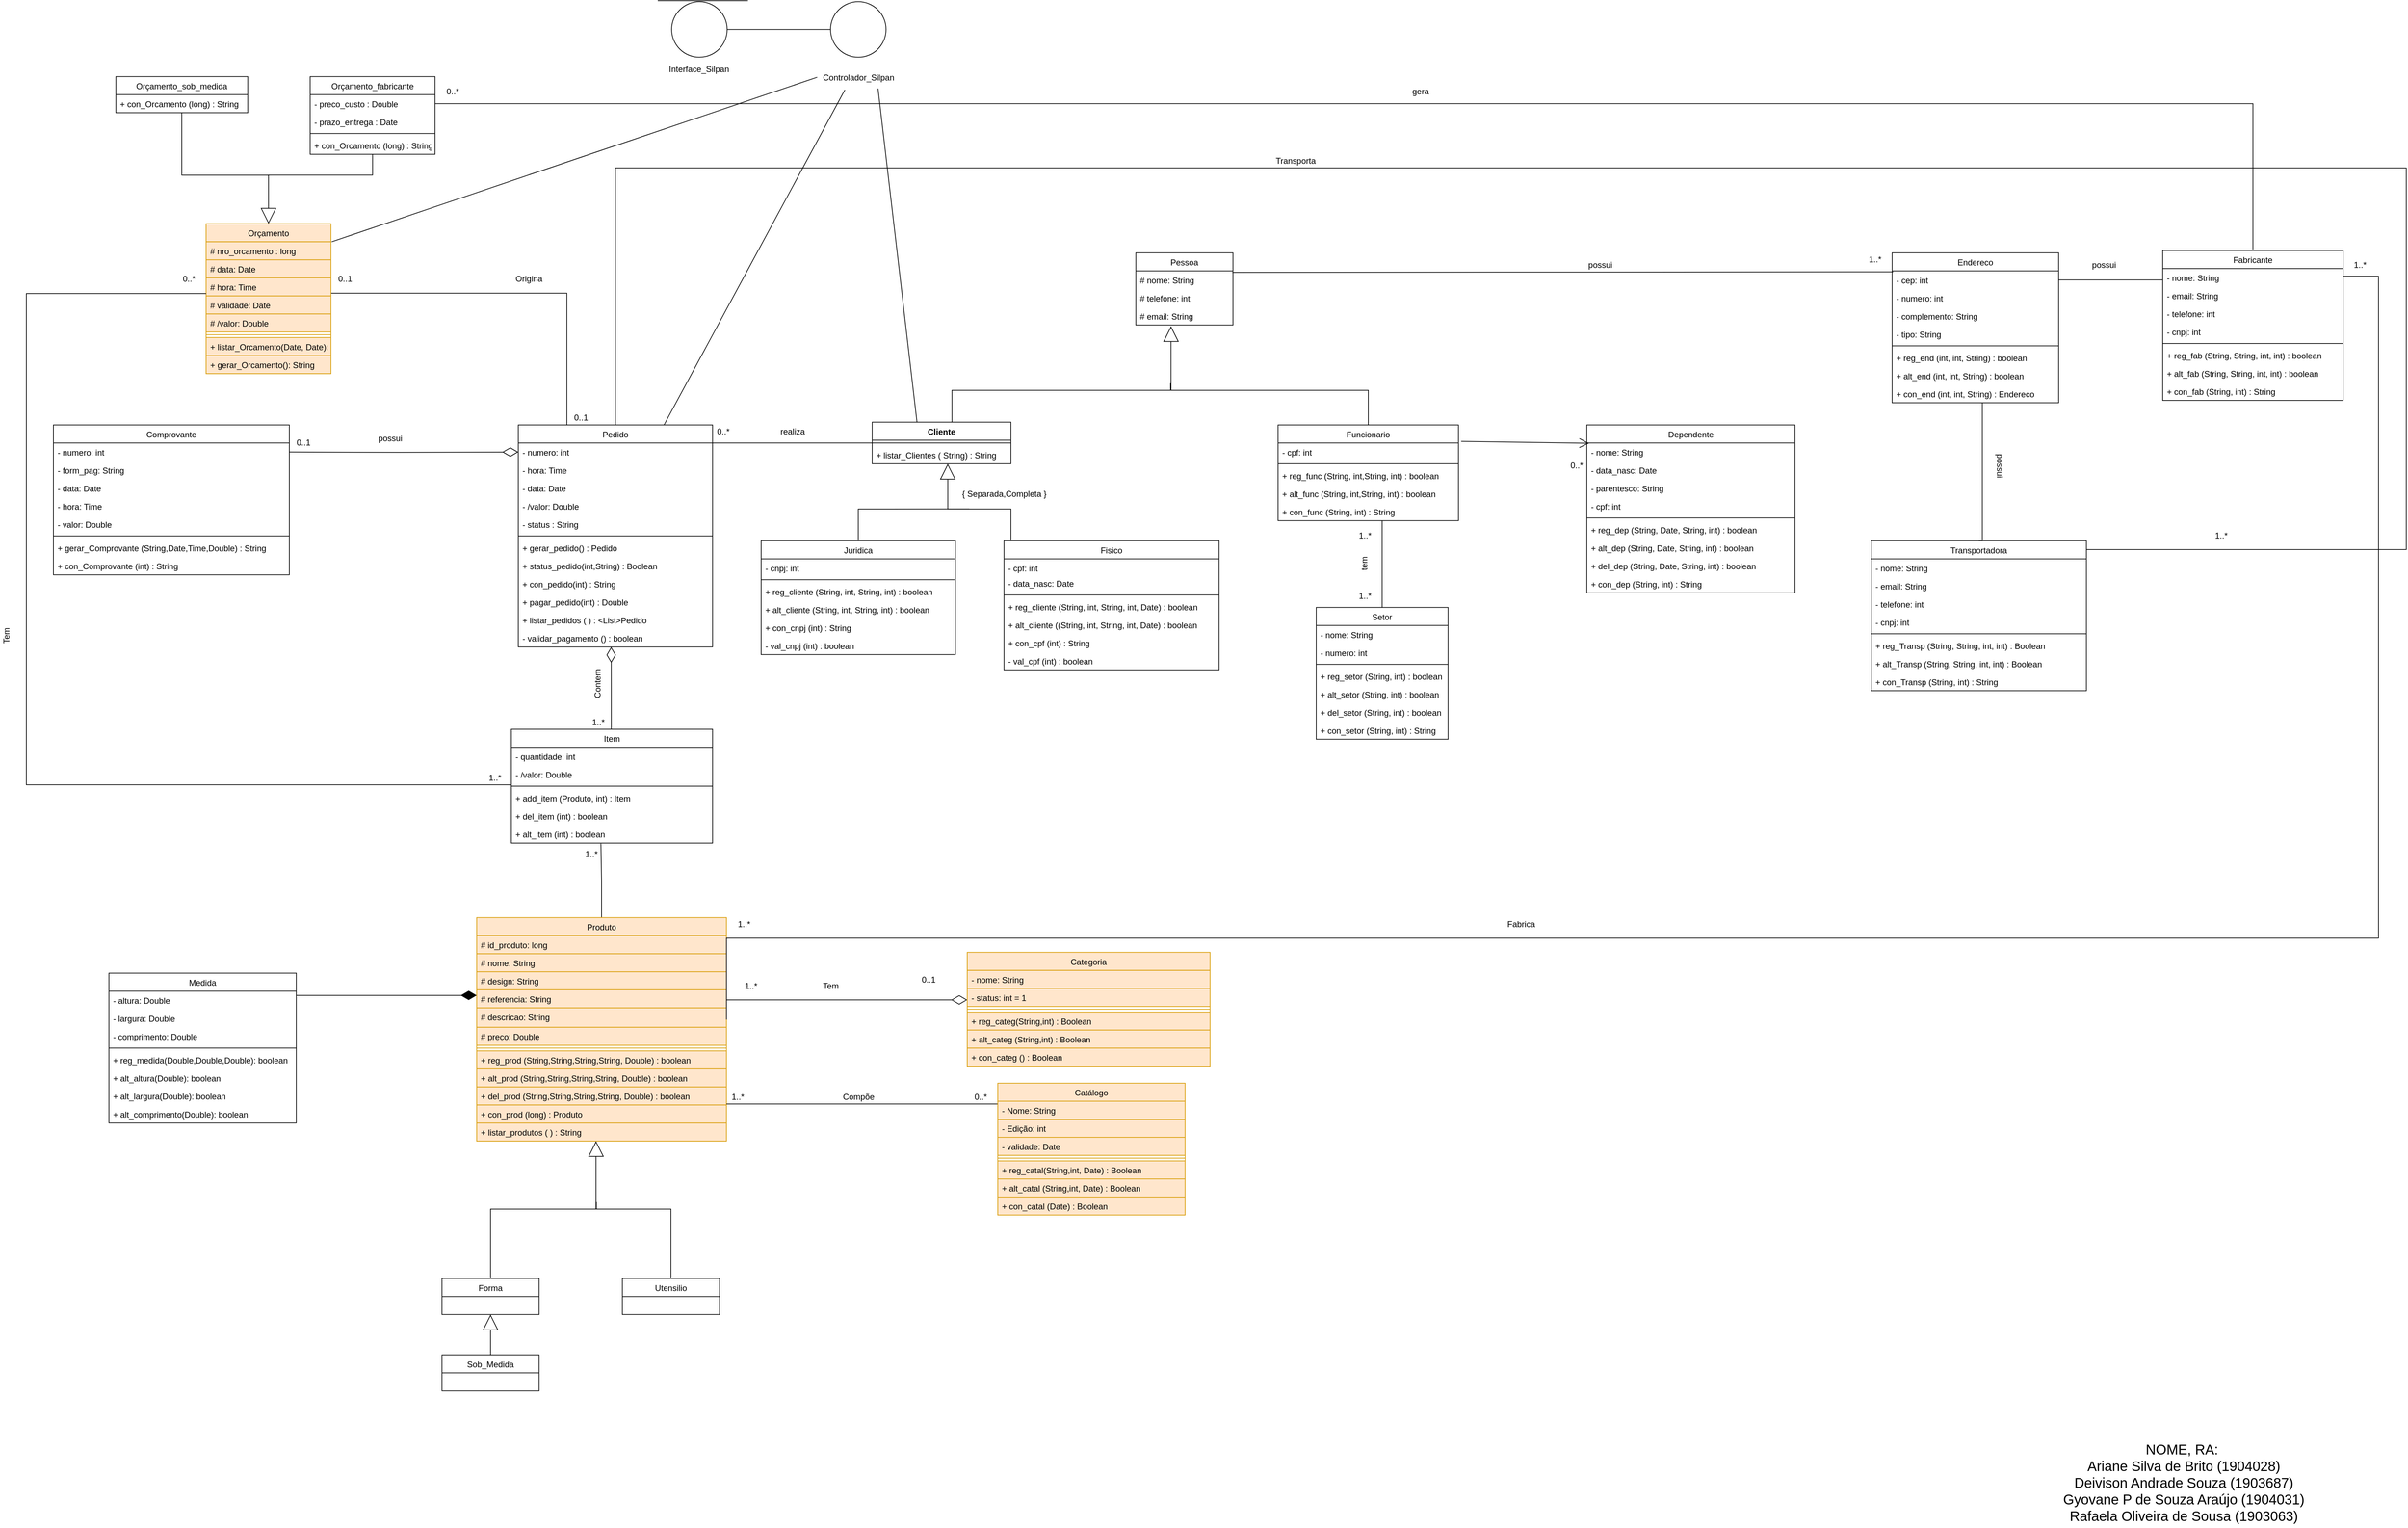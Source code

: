 <mxfile version="14.4.3" type="device"><diagram id="vjNdcDRrs8iUA92XwJxm" name="Page-1"><mxGraphModel dx="3424" dy="1643" grid="1" gridSize="10" guides="1" tooltips="1" connect="1" arrows="1" fold="1" page="1" pageScale="1" pageWidth="1169" pageHeight="827" math="0" shadow="0"><root><mxCell id="0"/><mxCell id="1" parent="0"/><mxCell id="HHTglmRW3sBnoEKuwmGA-5" value="Pessoa" style="swimlane;fontStyle=0;childLayout=stackLayout;horizontal=1;startSize=26;fillColor=none;horizontalStack=0;resizeParent=1;resizeParentMax=0;resizeLast=0;collapsible=1;marginBottom=0;" parent="1" vertex="1"><mxGeometry x="-691" y="-426.57" width="140" height="104" as="geometry"/></mxCell><mxCell id="3vrwCugcSJ0wxcs5jhWy-3" value="# nome: String" style="text;strokeColor=none;fillColor=none;align=left;verticalAlign=top;spacingLeft=4;spacingRight=4;overflow=hidden;rotatable=0;points=[[0,0.5],[1,0.5]];portConstraint=eastwest;" parent="HHTglmRW3sBnoEKuwmGA-5" vertex="1"><mxGeometry y="26" width="140" height="26" as="geometry"/></mxCell><mxCell id="3vrwCugcSJ0wxcs5jhWy-4" value="# telefone: int" style="text;strokeColor=none;fillColor=none;align=left;verticalAlign=top;spacingLeft=4;spacingRight=4;overflow=hidden;rotatable=0;points=[[0,0.5],[1,0.5]];portConstraint=eastwest;" parent="HHTglmRW3sBnoEKuwmGA-5" vertex="1"><mxGeometry y="52" width="140" height="26" as="geometry"/></mxCell><mxCell id="3vrwCugcSJ0wxcs5jhWy-5" value="# email: String" style="text;strokeColor=none;fillColor=none;align=left;verticalAlign=top;spacingLeft=4;spacingRight=4;overflow=hidden;rotatable=0;points=[[0,0.5],[1,0.5]];portConstraint=eastwest;" parent="HHTglmRW3sBnoEKuwmGA-5" vertex="1"><mxGeometry y="78" width="140" height="26" as="geometry"/></mxCell><mxCell id="HHTglmRW3sBnoEKuwmGA-9" value="Transportadora" style="swimlane;fontStyle=0;childLayout=stackLayout;horizontal=1;startSize=26;fillColor=none;horizontalStack=0;resizeParent=1;resizeParentMax=0;resizeLast=0;collapsible=1;marginBottom=0;" parent="1" vertex="1"><mxGeometry x="369" y="-11.57" width="310" height="216" as="geometry"/></mxCell><mxCell id="HHTglmRW3sBnoEKuwmGA-10" value="- nome: String" style="text;strokeColor=none;fillColor=none;align=left;verticalAlign=top;spacingLeft=4;spacingRight=4;overflow=hidden;rotatable=0;points=[[0,0.5],[1,0.5]];portConstraint=eastwest;" parent="HHTglmRW3sBnoEKuwmGA-9" vertex="1"><mxGeometry y="26" width="310" height="26" as="geometry"/></mxCell><mxCell id="HHTglmRW3sBnoEKuwmGA-87" value="- email: String" style="text;strokeColor=none;fillColor=none;align=left;verticalAlign=top;spacingLeft=4;spacingRight=4;overflow=hidden;rotatable=0;points=[[0,0.5],[1,0.5]];portConstraint=eastwest;" parent="HHTglmRW3sBnoEKuwmGA-9" vertex="1"><mxGeometry y="52" width="310" height="26" as="geometry"/></mxCell><mxCell id="HHTglmRW3sBnoEKuwmGA-94" value="- telefone: int" style="text;strokeColor=none;fillColor=none;align=left;verticalAlign=top;spacingLeft=4;spacingRight=4;overflow=hidden;rotatable=0;points=[[0,0.5],[1,0.5]];portConstraint=eastwest;" parent="HHTglmRW3sBnoEKuwmGA-9" vertex="1"><mxGeometry y="78" width="310" height="26" as="geometry"/></mxCell><mxCell id="HHTglmRW3sBnoEKuwmGA-88" value="- cnpj: int" style="text;strokeColor=none;fillColor=none;align=left;verticalAlign=top;spacingLeft=4;spacingRight=4;overflow=hidden;rotatable=0;points=[[0,0.5],[1,0.5]];portConstraint=eastwest;" parent="HHTglmRW3sBnoEKuwmGA-9" vertex="1"><mxGeometry y="104" width="310" height="26" as="geometry"/></mxCell><mxCell id="Do4JMbE4RXw1t6v5GL_u-54" value="" style="line;strokeWidth=1;fillColor=none;align=left;verticalAlign=middle;spacingTop=-1;spacingLeft=3;spacingRight=3;rotatable=0;labelPosition=right;points=[];portConstraint=eastwest;" parent="HHTglmRW3sBnoEKuwmGA-9" vertex="1"><mxGeometry y="130" width="310" height="8" as="geometry"/></mxCell><mxCell id="Do4JMbE4RXw1t6v5GL_u-55" value="+ reg_Transp (String, String, int, int) : Boolean&#10;" style="text;strokeColor=none;fillColor=none;align=left;verticalAlign=top;spacingLeft=4;spacingRight=4;overflow=hidden;rotatable=0;points=[[0,0.5],[1,0.5]];portConstraint=eastwest;" parent="HHTglmRW3sBnoEKuwmGA-9" vertex="1"><mxGeometry y="138" width="310" height="26" as="geometry"/></mxCell><mxCell id="Do4JMbE4RXw1t6v5GL_u-56" value="+ alt_Transp (String, String, int, int) : Boolean&#10;" style="text;strokeColor=none;fillColor=none;align=left;verticalAlign=top;spacingLeft=4;spacingRight=4;overflow=hidden;rotatable=0;points=[[0,0.5],[1,0.5]];portConstraint=eastwest;" parent="HHTglmRW3sBnoEKuwmGA-9" vertex="1"><mxGeometry y="164" width="310" height="26" as="geometry"/></mxCell><mxCell id="Do4JMbE4RXw1t6v5GL_u-58" value="+ con_Transp (String, int) : String" style="text;strokeColor=none;fillColor=none;align=left;verticalAlign=top;spacingLeft=4;spacingRight=4;overflow=hidden;rotatable=0;points=[[0,0.5],[1,0.5]];portConstraint=eastwest;" parent="HHTglmRW3sBnoEKuwmGA-9" vertex="1"><mxGeometry y="190" width="310" height="26" as="geometry"/></mxCell><mxCell id="HHTglmRW3sBnoEKuwmGA-48" value="Fisico" style="swimlane;fontStyle=0;childLayout=stackLayout;horizontal=1;startSize=26;fillColor=none;horizontalStack=0;resizeParent=1;resizeParentMax=0;resizeLast=0;collapsible=1;marginBottom=0;" parent="1" vertex="1"><mxGeometry x="-881" y="-11.57" width="310" height="186" as="geometry"/></mxCell><mxCell id="HHTglmRW3sBnoEKuwmGA-50" value="- cpf: int" style="text;strokeColor=none;fillColor=none;align=left;verticalAlign=top;spacingLeft=4;spacingRight=4;overflow=hidden;rotatable=0;points=[[0,0.5],[1,0.5]];portConstraint=eastwest;" parent="HHTglmRW3sBnoEKuwmGA-48" vertex="1"><mxGeometry y="26" width="310" height="22" as="geometry"/></mxCell><mxCell id="HHTglmRW3sBnoEKuwmGA-58" value="- data_nasc: Date" style="text;strokeColor=none;fillColor=none;align=left;verticalAlign=top;spacingLeft=4;spacingRight=4;overflow=hidden;rotatable=0;points=[[0,0.5],[1,0.5]];portConstraint=eastwest;" parent="HHTglmRW3sBnoEKuwmGA-48" vertex="1"><mxGeometry y="48" width="310" height="26" as="geometry"/></mxCell><mxCell id="Do4JMbE4RXw1t6v5GL_u-17" value="" style="line;strokeWidth=1;fillColor=none;align=left;verticalAlign=middle;spacingTop=-1;spacingLeft=3;spacingRight=3;rotatable=0;labelPosition=right;points=[];portConstraint=eastwest;" parent="HHTglmRW3sBnoEKuwmGA-48" vertex="1"><mxGeometry y="74" width="310" height="8" as="geometry"/></mxCell><mxCell id="Do4JMbE4RXw1t6v5GL_u-26" value="+ reg_cliente (String, int, String, int, Date) : boolean" style="text;strokeColor=none;fillColor=none;align=left;verticalAlign=top;spacingLeft=4;spacingRight=4;overflow=hidden;rotatable=0;points=[[0,0.5],[1,0.5]];portConstraint=eastwest;" parent="HHTglmRW3sBnoEKuwmGA-48" vertex="1"><mxGeometry y="82" width="310" height="26" as="geometry"/></mxCell><mxCell id="Do4JMbE4RXw1t6v5GL_u-27" value="+ alt_cliente ((String, int, String, int, Date) : boolean&#10;" style="text;strokeColor=none;fillColor=none;align=left;verticalAlign=top;spacingLeft=4;spacingRight=4;overflow=hidden;rotatable=0;points=[[0,0.5],[1,0.5]];portConstraint=eastwest;" parent="HHTglmRW3sBnoEKuwmGA-48" vertex="1"><mxGeometry y="108" width="310" height="26" as="geometry"/></mxCell><mxCell id="Do4JMbE4RXw1t6v5GL_u-28" value="+ con_cpf (int) : String" style="text;strokeColor=none;fillColor=none;align=left;verticalAlign=top;spacingLeft=4;spacingRight=4;overflow=hidden;rotatable=0;points=[[0,0.5],[1,0.5]];portConstraint=eastwest;" parent="HHTglmRW3sBnoEKuwmGA-48" vertex="1"><mxGeometry y="134" width="310" height="26" as="geometry"/></mxCell><mxCell id="Do4JMbE4RXw1t6v5GL_u-29" value="- val_cpf (int) : boolean" style="text;strokeColor=none;fillColor=none;align=left;verticalAlign=top;spacingLeft=4;spacingRight=4;overflow=hidden;rotatable=0;points=[[0,0.5],[1,0.5]];portConstraint=eastwest;" parent="HHTglmRW3sBnoEKuwmGA-48" vertex="1"><mxGeometry y="160" width="310" height="26" as="geometry"/></mxCell><mxCell id="HHTglmRW3sBnoEKuwmGA-118" style="edgeStyle=orthogonalEdgeStyle;rounded=0;orthogonalLoop=1;jettySize=auto;html=1;exitX=0.5;exitY=0;exitDx=0;exitDy=0;startArrow=none;startFill=0;startSize=20;endArrow=none;endFill=0;endSize=20;" parent="1" source="HHTglmRW3sBnoEKuwmGA-54" edge="1"><mxGeometry relative="1" as="geometry"><mxPoint x="-931" y="-57.57" as="targetPoint"/><Array as="points"><mxPoint x="-1051" y="-57.57"/><mxPoint x="-961" y="-57.57"/></Array></mxGeometry></mxCell><mxCell id="HHTglmRW3sBnoEKuwmGA-54" value="Juridica" style="swimlane;fontStyle=0;childLayout=stackLayout;horizontal=1;startSize=26;fillColor=none;horizontalStack=0;resizeParent=1;resizeParentMax=0;resizeLast=0;collapsible=1;marginBottom=0;" parent="1" vertex="1"><mxGeometry x="-1231" y="-11.57" width="280" height="164" as="geometry"/></mxCell><mxCell id="HHTglmRW3sBnoEKuwmGA-55" value="- cnpj: int" style="text;strokeColor=none;fillColor=none;align=left;verticalAlign=top;spacingLeft=4;spacingRight=4;overflow=hidden;rotatable=0;points=[[0,0.5],[1,0.5]];portConstraint=eastwest;" parent="HHTglmRW3sBnoEKuwmGA-54" vertex="1"><mxGeometry y="26" width="280" height="26" as="geometry"/></mxCell><mxCell id="Do4JMbE4RXw1t6v5GL_u-12" value="" style="line;strokeWidth=1;fillColor=none;align=left;verticalAlign=middle;spacingTop=-1;spacingLeft=3;spacingRight=3;rotatable=0;labelPosition=right;points=[];portConstraint=eastwest;" parent="HHTglmRW3sBnoEKuwmGA-54" vertex="1"><mxGeometry y="52" width="280" height="8" as="geometry"/></mxCell><mxCell id="Do4JMbE4RXw1t6v5GL_u-11" value="+ reg_cliente (String, int, String, int) : boolean" style="text;strokeColor=none;fillColor=none;align=left;verticalAlign=top;spacingLeft=4;spacingRight=4;overflow=hidden;rotatable=0;points=[[0,0.5],[1,0.5]];portConstraint=eastwest;" parent="HHTglmRW3sBnoEKuwmGA-54" vertex="1"><mxGeometry y="60" width="280" height="26" as="geometry"/></mxCell><mxCell id="Do4JMbE4RXw1t6v5GL_u-14" value="+ alt_cliente (String, int, String, int) : boolean" style="text;strokeColor=none;fillColor=none;align=left;verticalAlign=top;spacingLeft=4;spacingRight=4;overflow=hidden;rotatable=0;points=[[0,0.5],[1,0.5]];portConstraint=eastwest;" parent="HHTglmRW3sBnoEKuwmGA-54" vertex="1"><mxGeometry y="86" width="280" height="26" as="geometry"/></mxCell><mxCell id="Do4JMbE4RXw1t6v5GL_u-15" value="+ con_cnpj (int) : String" style="text;strokeColor=none;fillColor=none;align=left;verticalAlign=top;spacingLeft=4;spacingRight=4;overflow=hidden;rotatable=0;points=[[0,0.5],[1,0.5]];portConstraint=eastwest;" parent="HHTglmRW3sBnoEKuwmGA-54" vertex="1"><mxGeometry y="112" width="280" height="26" as="geometry"/></mxCell><mxCell id="Do4JMbE4RXw1t6v5GL_u-13" value="- val_cnpj (int) : boolean" style="text;strokeColor=none;fillColor=none;align=left;verticalAlign=top;spacingLeft=4;spacingRight=4;overflow=hidden;rotatable=0;points=[[0,0.5],[1,0.5]];portConstraint=eastwest;" parent="HHTglmRW3sBnoEKuwmGA-54" vertex="1"><mxGeometry y="138" width="280" height="26" as="geometry"/></mxCell><mxCell id="HHTglmRW3sBnoEKuwmGA-112" style="edgeStyle=orthogonalEdgeStyle;rounded=0;orthogonalLoop=1;jettySize=auto;html=1;endArrow=none;endFill=0;startArrow=block;startFill=0;endSize=20;startSize=20;" parent="1" source="1HeuZ1_6Qr-_MtgmEzdU-11" target="HHTglmRW3sBnoEKuwmGA-48" edge="1"><mxGeometry relative="1" as="geometry"><Array as="points"><mxPoint x="-962" y="-57.57"/><mxPoint x="-871" y="-57.57"/></Array><mxPoint x="-961.0" y="-115.57" as="sourcePoint"/></mxGeometry></mxCell><mxCell id="HHTglmRW3sBnoEKuwmGA-120" style="edgeStyle=orthogonalEdgeStyle;rounded=0;orthogonalLoop=1;jettySize=auto;html=1;startArrow=none;startFill=0;startSize=20;endArrow=none;endFill=0;endSize=20;" parent="1" source="1HeuZ1_6Qr-_MtgmEzdU-11" edge="1"><mxGeometry relative="1" as="geometry"><mxPoint x="-641" y="-238.57" as="targetPoint"/><Array as="points"><mxPoint x="-956" y="-228.57"/><mxPoint x="-641" y="-228.57"/></Array><mxPoint x="-956" y="-187.57" as="sourcePoint"/></mxGeometry></mxCell><mxCell id="HHTglmRW3sBnoEKuwmGA-70" value="Setor" style="swimlane;fontStyle=0;childLayout=stackLayout;horizontal=1;startSize=26;fillColor=none;horizontalStack=0;resizeParent=1;resizeParentMax=0;resizeLast=0;collapsible=1;marginBottom=0;" parent="1" vertex="1"><mxGeometry x="-431" y="84.43" width="190" height="190" as="geometry"/></mxCell><mxCell id="HHTglmRW3sBnoEKuwmGA-71" value="- nome: String" style="text;strokeColor=none;fillColor=none;align=left;verticalAlign=top;spacingLeft=4;spacingRight=4;overflow=hidden;rotatable=0;points=[[0,0.5],[1,0.5]];portConstraint=eastwest;" parent="HHTglmRW3sBnoEKuwmGA-70" vertex="1"><mxGeometry y="26" width="190" height="26" as="geometry"/></mxCell><mxCell id="HHTglmRW3sBnoEKuwmGA-72" value="- numero: int" style="text;strokeColor=none;fillColor=none;align=left;verticalAlign=top;spacingLeft=4;spacingRight=4;overflow=hidden;rotatable=0;points=[[0,0.5],[1,0.5]];portConstraint=eastwest;" parent="HHTglmRW3sBnoEKuwmGA-70" vertex="1"><mxGeometry y="52" width="190" height="26" as="geometry"/></mxCell><mxCell id="Do4JMbE4RXw1t6v5GL_u-31" value="" style="line;strokeWidth=1;fillColor=none;align=left;verticalAlign=middle;spacingTop=-1;spacingLeft=3;spacingRight=3;rotatable=0;labelPosition=right;points=[];portConstraint=eastwest;" parent="HHTglmRW3sBnoEKuwmGA-70" vertex="1"><mxGeometry y="78" width="190" height="8" as="geometry"/></mxCell><mxCell id="Do4JMbE4RXw1t6v5GL_u-30" value="+ reg_setor (String, int) : boolean&#10;" style="text;strokeColor=none;fillColor=none;align=left;verticalAlign=top;spacingLeft=4;spacingRight=4;overflow=hidden;rotatable=0;points=[[0,0.5],[1,0.5]];portConstraint=eastwest;" parent="HHTglmRW3sBnoEKuwmGA-70" vertex="1"><mxGeometry y="86" width="190" height="26" as="geometry"/></mxCell><mxCell id="Do4JMbE4RXw1t6v5GL_u-33" value="+ alt_setor (String, int) : boolean&#10; " style="text;strokeColor=none;fillColor=none;align=left;verticalAlign=top;spacingLeft=4;spacingRight=4;overflow=hidden;rotatable=0;points=[[0,0.5],[1,0.5]];portConstraint=eastwest;" parent="HHTglmRW3sBnoEKuwmGA-70" vertex="1"><mxGeometry y="112" width="190" height="26" as="geometry"/></mxCell><mxCell id="Do4JMbE4RXw1t6v5GL_u-34" value="+ del_setor (String, int) : boolean " style="text;strokeColor=none;fillColor=none;align=left;verticalAlign=top;spacingLeft=4;spacingRight=4;overflow=hidden;rotatable=0;points=[[0,0.5],[1,0.5]];portConstraint=eastwest;" parent="HHTglmRW3sBnoEKuwmGA-70" vertex="1"><mxGeometry y="138" width="190" height="26" as="geometry"/></mxCell><mxCell id="Do4JMbE4RXw1t6v5GL_u-35" value="+ con_setor (String, int) : String&#10;" style="text;strokeColor=none;fillColor=none;align=left;verticalAlign=top;spacingLeft=4;spacingRight=4;overflow=hidden;rotatable=0;points=[[0,0.5],[1,0.5]];portConstraint=eastwest;" parent="HHTglmRW3sBnoEKuwmGA-70" vertex="1"><mxGeometry y="164" width="190" height="26" as="geometry"/></mxCell><mxCell id="HHTglmRW3sBnoEKuwmGA-116" style="edgeStyle=none;rounded=0;orthogonalLoop=1;jettySize=auto;html=1;entryX=0.011;entryY=0.109;entryDx=0;entryDy=0;entryPerimeter=0;endArrow=open;endFill=0;exitX=1.015;exitY=-0.09;exitDx=0;exitDy=0;exitPerimeter=0;endSize=12;" parent="1" source="Do4JMbE4RXw1t6v5GL_u-42" target="HHTglmRW3sBnoEKuwmGA-77" edge="1"><mxGeometry relative="1" as="geometry"><mxPoint x="-389" y="-222.57" as="sourcePoint"/></mxGeometry></mxCell><mxCell id="HHTglmRW3sBnoEKuwmGA-119" style="edgeStyle=orthogonalEdgeStyle;rounded=0;orthogonalLoop=1;jettySize=auto;html=1;exitX=0.5;exitY=0;exitDx=0;exitDy=0;startArrow=none;startFill=0;startSize=20;endArrow=block;endFill=0;endSize=20;entryX=0.362;entryY=1.062;entryDx=0;entryDy=0;entryPerimeter=0;" parent="1" source="HHTglmRW3sBnoEKuwmGA-74" edge="1"><mxGeometry relative="1" as="geometry"><Array as="points"><mxPoint x="-356" y="-228.57"/><mxPoint x="-641" y="-228.57"/></Array><mxPoint x="-640.32" y="-320.958" as="targetPoint"/></mxGeometry></mxCell><mxCell id="Do4JMbE4RXw1t6v5GL_u-45" style="edgeStyle=orthogonalEdgeStyle;rounded=0;orthogonalLoop=1;jettySize=auto;html=1;entryX=0.5;entryY=0;entryDx=0;entryDy=0;startArrow=none;startFill=0;endArrow=none;endFill=0;" parent="1" source="HHTglmRW3sBnoEKuwmGA-74" target="HHTglmRW3sBnoEKuwmGA-70" edge="1"><mxGeometry relative="1" as="geometry"><Array as="points"><mxPoint x="-336" y="11.43"/><mxPoint x="-336" y="11.43"/></Array></mxGeometry></mxCell><mxCell id="HHTglmRW3sBnoEKuwmGA-74" value="Funcionario" style="swimlane;fontStyle=0;childLayout=stackLayout;horizontal=1;startSize=26;fillColor=none;horizontalStack=0;resizeParent=1;resizeParentMax=0;resizeLast=0;collapsible=1;marginBottom=0;" parent="1" vertex="1"><mxGeometry x="-486" y="-178.57" width="260" height="138" as="geometry"/></mxCell><mxCell id="Do4JMbE4RXw1t6v5GL_u-42" value="- cpf: int" style="text;strokeColor=none;fillColor=none;align=left;verticalAlign=top;spacingLeft=4;spacingRight=4;overflow=hidden;rotatable=0;points=[[0,0.5],[1,0.5]];portConstraint=eastwest;" parent="HHTglmRW3sBnoEKuwmGA-74" vertex="1"><mxGeometry y="26" width="260" height="26" as="geometry"/></mxCell><mxCell id="Do4JMbE4RXw1t6v5GL_u-43" value="" style="line;strokeWidth=1;fillColor=none;align=left;verticalAlign=middle;spacingTop=-1;spacingLeft=3;spacingRight=3;rotatable=0;labelPosition=right;points=[];portConstraint=eastwest;" parent="HHTglmRW3sBnoEKuwmGA-74" vertex="1"><mxGeometry y="52" width="260" height="8" as="geometry"/></mxCell><mxCell id="Do4JMbE4RXw1t6v5GL_u-36" value="+ reg_func (String, int,String, int) : boolean&#10;" style="text;strokeColor=none;fillColor=none;align=left;verticalAlign=top;spacingLeft=4;spacingRight=4;overflow=hidden;rotatable=0;points=[[0,0.5],[1,0.5]];portConstraint=eastwest;" parent="HHTglmRW3sBnoEKuwmGA-74" vertex="1"><mxGeometry y="60" width="260" height="26" as="geometry"/></mxCell><mxCell id="Do4JMbE4RXw1t6v5GL_u-37" value="+ alt_func (String, int,String, int) : boolean&#10; " style="text;strokeColor=none;fillColor=none;align=left;verticalAlign=top;spacingLeft=4;spacingRight=4;overflow=hidden;rotatable=0;points=[[0,0.5],[1,0.5]];portConstraint=eastwest;" parent="HHTglmRW3sBnoEKuwmGA-74" vertex="1"><mxGeometry y="86" width="260" height="26" as="geometry"/></mxCell><mxCell id="Do4JMbE4RXw1t6v5GL_u-39" value="+ con_func (String, int) : String" style="text;strokeColor=none;fillColor=none;align=left;verticalAlign=top;spacingLeft=4;spacingRight=4;overflow=hidden;rotatable=0;points=[[0,0.5],[1,0.5]];portConstraint=eastwest;" parent="HHTglmRW3sBnoEKuwmGA-74" vertex="1"><mxGeometry y="112" width="260" height="26" as="geometry"/></mxCell><mxCell id="HHTglmRW3sBnoEKuwmGA-77" value="Dependente" style="swimlane;fontStyle=0;childLayout=stackLayout;horizontal=1;startSize=26;fillColor=none;horizontalStack=0;resizeParent=1;resizeParentMax=0;resizeLast=0;collapsible=1;marginBottom=0;" parent="1" vertex="1"><mxGeometry x="-41" y="-178.57" width="300" height="242" as="geometry"/></mxCell><mxCell id="HHTglmRW3sBnoEKuwmGA-78" value="- nome: String" style="text;strokeColor=none;fillColor=none;align=left;verticalAlign=top;spacingLeft=4;spacingRight=4;overflow=hidden;rotatable=0;points=[[0,0.5],[1,0.5]];portConstraint=eastwest;" parent="HHTglmRW3sBnoEKuwmGA-77" vertex="1"><mxGeometry y="26" width="300" height="26" as="geometry"/></mxCell><mxCell id="HHTglmRW3sBnoEKuwmGA-81" value="- data_nasc: Date" style="text;strokeColor=none;fillColor=none;align=left;verticalAlign=top;spacingLeft=4;spacingRight=4;overflow=hidden;rotatable=0;points=[[0,0.5],[1,0.5]];portConstraint=eastwest;" parent="HHTglmRW3sBnoEKuwmGA-77" vertex="1"><mxGeometry y="52" width="300" height="26" as="geometry"/></mxCell><mxCell id="HHTglmRW3sBnoEKuwmGA-82" value="- parentesco: String" style="text;strokeColor=none;fillColor=none;align=left;verticalAlign=top;spacingLeft=4;spacingRight=4;overflow=hidden;rotatable=0;points=[[0,0.5],[1,0.5]];portConstraint=eastwest;" parent="HHTglmRW3sBnoEKuwmGA-77" vertex="1"><mxGeometry y="78" width="300" height="26" as="geometry"/></mxCell><mxCell id="HHTglmRW3sBnoEKuwmGA-79" value="- cpf: int" style="text;strokeColor=none;fillColor=none;align=left;verticalAlign=top;spacingLeft=4;spacingRight=4;overflow=hidden;rotatable=0;points=[[0,0.5],[1,0.5]];portConstraint=eastwest;" parent="HHTglmRW3sBnoEKuwmGA-77" vertex="1"><mxGeometry y="104" width="300" height="26" as="geometry"/></mxCell><mxCell id="Do4JMbE4RXw1t6v5GL_u-47" value="" style="line;strokeWidth=1;fillColor=none;align=left;verticalAlign=middle;spacingTop=-1;spacingLeft=3;spacingRight=3;rotatable=0;labelPosition=right;points=[];portConstraint=eastwest;" parent="HHTglmRW3sBnoEKuwmGA-77" vertex="1"><mxGeometry y="130" width="300" height="8" as="geometry"/></mxCell><mxCell id="Do4JMbE4RXw1t6v5GL_u-48" value="+ reg_dep (String, Date, String, int) : boolean&#10;" style="text;strokeColor=none;fillColor=none;align=left;verticalAlign=top;spacingLeft=4;spacingRight=4;overflow=hidden;rotatable=0;points=[[0,0.5],[1,0.5]];portConstraint=eastwest;" parent="HHTglmRW3sBnoEKuwmGA-77" vertex="1"><mxGeometry y="138" width="300" height="26" as="geometry"/></mxCell><mxCell id="Do4JMbE4RXw1t6v5GL_u-49" value="+ alt_dep (String, Date, String, int) : boolean&#10;" style="text;strokeColor=none;fillColor=none;align=left;verticalAlign=top;spacingLeft=4;spacingRight=4;overflow=hidden;rotatable=0;points=[[0,0.5],[1,0.5]];portConstraint=eastwest;" parent="HHTglmRW3sBnoEKuwmGA-77" vertex="1"><mxGeometry y="164" width="300" height="26" as="geometry"/></mxCell><mxCell id="Do4JMbE4RXw1t6v5GL_u-50" value="+ del_dep (String, Date, String, int) : boolean&#10;" style="text;strokeColor=none;fillColor=none;align=left;verticalAlign=top;spacingLeft=4;spacingRight=4;overflow=hidden;rotatable=0;points=[[0,0.5],[1,0.5]];portConstraint=eastwest;" parent="HHTglmRW3sBnoEKuwmGA-77" vertex="1"><mxGeometry y="190" width="300" height="26" as="geometry"/></mxCell><mxCell id="Do4JMbE4RXw1t6v5GL_u-51" value="+ con_dep (String, int) : String" style="text;strokeColor=none;fillColor=none;align=left;verticalAlign=top;spacingLeft=4;spacingRight=4;overflow=hidden;rotatable=0;points=[[0,0.5],[1,0.5]];portConstraint=eastwest;" parent="HHTglmRW3sBnoEKuwmGA-77" vertex="1"><mxGeometry y="216" width="300" height="26" as="geometry"/></mxCell><mxCell id="HHTglmRW3sBnoEKuwmGA-89" value="Fabricante" style="swimlane;fontStyle=0;childLayout=stackLayout;horizontal=1;startSize=26;fillColor=none;horizontalStack=0;resizeParent=1;resizeParentMax=0;resizeLast=0;collapsible=1;marginBottom=0;" parent="1" vertex="1"><mxGeometry x="789" y="-430.0" width="260" height="216" as="geometry"/></mxCell><mxCell id="HHTglmRW3sBnoEKuwmGA-90" value="- nome: String" style="text;strokeColor=none;fillColor=none;align=left;verticalAlign=top;spacingLeft=4;spacingRight=4;overflow=hidden;rotatable=0;points=[[0,0.5],[1,0.5]];portConstraint=eastwest;" parent="HHTglmRW3sBnoEKuwmGA-89" vertex="1"><mxGeometry y="26" width="260" height="26" as="geometry"/></mxCell><mxCell id="HHTglmRW3sBnoEKuwmGA-92" value="- email: String" style="text;strokeColor=none;fillColor=none;align=left;verticalAlign=top;spacingLeft=4;spacingRight=4;overflow=hidden;rotatable=0;points=[[0,0.5],[1,0.5]];portConstraint=eastwest;" parent="HHTglmRW3sBnoEKuwmGA-89" vertex="1"><mxGeometry y="52" width="260" height="26" as="geometry"/></mxCell><mxCell id="HHTglmRW3sBnoEKuwmGA-93" value="- telefone: int" style="text;strokeColor=none;fillColor=none;align=left;verticalAlign=top;spacingLeft=4;spacingRight=4;overflow=hidden;rotatable=0;points=[[0,0.5],[1,0.5]];portConstraint=eastwest;" parent="HHTglmRW3sBnoEKuwmGA-89" vertex="1"><mxGeometry y="78" width="260" height="26" as="geometry"/></mxCell><mxCell id="HHTglmRW3sBnoEKuwmGA-95" value="- cnpj: int" style="text;strokeColor=none;fillColor=none;align=left;verticalAlign=top;spacingLeft=4;spacingRight=4;overflow=hidden;rotatable=0;points=[[0,0.5],[1,0.5]];portConstraint=eastwest;" parent="HHTglmRW3sBnoEKuwmGA-89" vertex="1"><mxGeometry y="104" width="260" height="26" as="geometry"/></mxCell><mxCell id="Do4JMbE4RXw1t6v5GL_u-66" value="" style="line;strokeWidth=1;fillColor=none;align=left;verticalAlign=middle;spacingTop=-1;spacingLeft=3;spacingRight=3;rotatable=0;labelPosition=right;points=[];portConstraint=eastwest;" parent="HHTglmRW3sBnoEKuwmGA-89" vertex="1"><mxGeometry y="130" width="260" height="8" as="geometry"/></mxCell><mxCell id="Do4JMbE4RXw1t6v5GL_u-68" value="+ reg_fab (String, String, int, int) : boolean&#10;" style="text;strokeColor=none;fillColor=none;align=left;verticalAlign=top;spacingLeft=4;spacingRight=4;overflow=hidden;rotatable=0;points=[[0,0.5],[1,0.5]];portConstraint=eastwest;" parent="HHTglmRW3sBnoEKuwmGA-89" vertex="1"><mxGeometry y="138" width="260" height="26" as="geometry"/></mxCell><mxCell id="Do4JMbE4RXw1t6v5GL_u-69" value="+ alt_fab (String, String, int, int) : boolean&#10;" style="text;strokeColor=none;fillColor=none;align=left;verticalAlign=top;spacingLeft=4;spacingRight=4;overflow=hidden;rotatable=0;points=[[0,0.5],[1,0.5]];portConstraint=eastwest;" parent="HHTglmRW3sBnoEKuwmGA-89" vertex="1"><mxGeometry y="164" width="260" height="26" as="geometry"/></mxCell><mxCell id="Do4JMbE4RXw1t6v5GL_u-70" value="+ con_fab (String, int) : String" style="text;strokeColor=none;fillColor=none;align=left;verticalAlign=top;spacingLeft=4;spacingRight=4;overflow=hidden;rotatable=0;points=[[0,0.5],[1,0.5]];portConstraint=eastwest;" parent="HHTglmRW3sBnoEKuwmGA-89" vertex="1"><mxGeometry y="190" width="260" height="26" as="geometry"/></mxCell><mxCell id="Do4JMbE4RXw1t6v5GL_u-92" style="edgeStyle=orthogonalEdgeStyle;rounded=0;orthogonalLoop=1;jettySize=auto;html=1;entryX=0.5;entryY=0;entryDx=0;entryDy=0;startArrow=none;startFill=0;endArrow=none;endFill=0;endSize=20;" parent="1" source="HHTglmRW3sBnoEKuwmGA-96" target="HHTglmRW3sBnoEKuwmGA-9" edge="1"><mxGeometry relative="1" as="geometry"><Array as="points"><mxPoint x="529" y="-12"/></Array></mxGeometry></mxCell><mxCell id="HHTglmRW3sBnoEKuwmGA-96" value="Endereco" style="swimlane;fontStyle=0;childLayout=stackLayout;horizontal=1;startSize=26;fillColor=none;horizontalStack=0;resizeParent=1;resizeParentMax=0;resizeLast=0;collapsible=1;marginBottom=0;" parent="1" vertex="1"><mxGeometry x="399" y="-426.57" width="240" height="216" as="geometry"/></mxCell><mxCell id="HHTglmRW3sBnoEKuwmGA-103" value="- cep: int" style="text;strokeColor=none;fillColor=none;align=left;verticalAlign=top;spacingLeft=4;spacingRight=4;overflow=hidden;rotatable=0;points=[[0,0.5],[1,0.5]];portConstraint=eastwest;" parent="HHTglmRW3sBnoEKuwmGA-96" vertex="1"><mxGeometry y="26" width="240" height="26" as="geometry"/></mxCell><mxCell id="HHTglmRW3sBnoEKuwmGA-100" value="- numero: int" style="text;strokeColor=none;fillColor=none;align=left;verticalAlign=top;spacingLeft=4;spacingRight=4;overflow=hidden;rotatable=0;points=[[0,0.5],[1,0.5]];portConstraint=eastwest;" parent="HHTglmRW3sBnoEKuwmGA-96" vertex="1"><mxGeometry y="52" width="240" height="26" as="geometry"/></mxCell><mxCell id="HHTglmRW3sBnoEKuwmGA-102" value="- complemento: String" style="text;strokeColor=none;fillColor=none;align=left;verticalAlign=top;spacingLeft=4;spacingRight=4;overflow=hidden;rotatable=0;points=[[0,0.5],[1,0.5]];portConstraint=eastwest;" parent="HHTglmRW3sBnoEKuwmGA-96" vertex="1"><mxGeometry y="78" width="240" height="26" as="geometry"/></mxCell><mxCell id="rpsmwccVWFDGwCYBH0nm-2" value="- tipo: String" style="text;strokeColor=none;fillColor=none;align=left;verticalAlign=top;spacingLeft=4;spacingRight=4;overflow=hidden;rotatable=0;points=[[0,0.5],[1,0.5]];portConstraint=eastwest;" parent="HHTglmRW3sBnoEKuwmGA-96" vertex="1"><mxGeometry y="104" width="240" height="26" as="geometry"/></mxCell><mxCell id="Do4JMbE4RXw1t6v5GL_u-60" value="" style="line;strokeWidth=1;fillColor=none;align=left;verticalAlign=middle;spacingTop=-1;spacingLeft=3;spacingRight=3;rotatable=0;labelPosition=right;points=[];portConstraint=eastwest;" parent="HHTglmRW3sBnoEKuwmGA-96" vertex="1"><mxGeometry y="130" width="240" height="8" as="geometry"/></mxCell><mxCell id="Do4JMbE4RXw1t6v5GL_u-61" value="+ reg_end (int, int, String) : boolean&#10;" style="text;strokeColor=none;fillColor=none;align=left;verticalAlign=top;spacingLeft=4;spacingRight=4;overflow=hidden;rotatable=0;points=[[0,0.5],[1,0.5]];portConstraint=eastwest;" parent="HHTglmRW3sBnoEKuwmGA-96" vertex="1"><mxGeometry y="138" width="240" height="26" as="geometry"/></mxCell><mxCell id="Do4JMbE4RXw1t6v5GL_u-62" value="+ alt_end (int, int, String) : boolean&#10;" style="text;strokeColor=none;fillColor=none;align=left;verticalAlign=top;spacingLeft=4;spacingRight=4;overflow=hidden;rotatable=0;points=[[0,0.5],[1,0.5]];portConstraint=eastwest;" parent="HHTglmRW3sBnoEKuwmGA-96" vertex="1"><mxGeometry y="164" width="240" height="26" as="geometry"/></mxCell><mxCell id="Do4JMbE4RXw1t6v5GL_u-64" value="+ con_end (int, int, String) : Endereco" style="text;strokeColor=none;fillColor=none;align=left;verticalAlign=top;spacingLeft=4;spacingRight=4;overflow=hidden;rotatable=0;points=[[0,0.5],[1,0.5]];portConstraint=eastwest;" parent="HHTglmRW3sBnoEKuwmGA-96" vertex="1"><mxGeometry y="190" width="240" height="26" as="geometry"/></mxCell><mxCell id="HHTglmRW3sBnoEKuwmGA-104" style="rounded=0;orthogonalLoop=1;jettySize=auto;html=1;exitX=0.994;exitY=0.078;exitDx=0;exitDy=0;entryX=0.006;entryY=0.05;entryDx=0;entryDy=0;endArrow=none;endFill=0;startSize=8;endSize=8;entryPerimeter=0;exitPerimeter=0;" parent="1" target="HHTglmRW3sBnoEKuwmGA-103" edge="1"><mxGeometry relative="1" as="geometry"><mxPoint x="-551.84" y="-398.542" as="sourcePoint"/></mxGeometry></mxCell><mxCell id="Do4JMbE4RXw1t6v5GL_u-97" style="edgeStyle=orthogonalEdgeStyle;rounded=0;orthogonalLoop=1;jettySize=auto;html=1;entryX=0.445;entryY=1.027;entryDx=0;entryDy=0;entryPerimeter=0;startArrow=none;startFill=0;endArrow=none;endFill=0;endSize=20;" parent="1" source="HHTglmRW3sBnoEKuwmGA-121" target="Do4JMbE4RXw1t6v5GL_u-77" edge="1"><mxGeometry relative="1" as="geometry"/></mxCell><mxCell id="HHTglmRW3sBnoEKuwmGA-121" value="Produto" style="swimlane;fontStyle=0;childLayout=stackLayout;horizontal=1;startSize=26;fillColor=#ffe6cc;horizontalStack=0;resizeParent=1;resizeParentMax=0;resizeLast=0;collapsible=1;marginBottom=0;strokeColor=#d79b00;" parent="1" vertex="1"><mxGeometry x="-1641" y="531.43" width="360" height="322" as="geometry"/></mxCell><mxCell id="3vrwCugcSJ0wxcs5jhWy-16" value="# id_produto: long" style="text;strokeColor=#d79b00;fillColor=#ffe6cc;align=left;verticalAlign=top;spacingLeft=4;spacingRight=4;overflow=hidden;rotatable=0;points=[[0,0.5],[1,0.5]];portConstraint=eastwest;" parent="HHTglmRW3sBnoEKuwmGA-121" vertex="1"><mxGeometry y="26" width="360" height="26" as="geometry"/></mxCell><mxCell id="3vrwCugcSJ0wxcs5jhWy-11" value="# nome: String" style="text;strokeColor=#d79b00;fillColor=#ffe6cc;align=left;verticalAlign=top;spacingLeft=4;spacingRight=4;overflow=hidden;rotatable=0;points=[[0,0.5],[1,0.5]];portConstraint=eastwest;" parent="HHTglmRW3sBnoEKuwmGA-121" vertex="1"><mxGeometry y="52" width="360" height="26" as="geometry"/></mxCell><mxCell id="3vrwCugcSJ0wxcs5jhWy-15" value="# design: String" style="text;strokeColor=#d79b00;fillColor=#ffe6cc;align=left;verticalAlign=top;spacingLeft=4;spacingRight=4;overflow=hidden;rotatable=0;points=[[0,0.5],[1,0.5]];portConstraint=eastwest;" parent="HHTglmRW3sBnoEKuwmGA-121" vertex="1"><mxGeometry y="78" width="360" height="26" as="geometry"/></mxCell><mxCell id="3vrwCugcSJ0wxcs5jhWy-13" value="# referencia: String" style="text;strokeColor=#d79b00;fillColor=#ffe6cc;align=left;verticalAlign=top;spacingLeft=4;spacingRight=4;overflow=hidden;rotatable=0;points=[[0,0.5],[1,0.5]];portConstraint=eastwest;" parent="HHTglmRW3sBnoEKuwmGA-121" vertex="1"><mxGeometry y="104" width="360" height="26" as="geometry"/></mxCell><mxCell id="3vrwCugcSJ0wxcs5jhWy-12" value="# descricao: String" style="text;strokeColor=#d79b00;fillColor=#ffe6cc;align=left;verticalAlign=top;spacingLeft=4;spacingRight=4;overflow=hidden;rotatable=0;points=[[0,0.5],[1,0.5]];portConstraint=eastwest;" parent="HHTglmRW3sBnoEKuwmGA-121" vertex="1"><mxGeometry y="130" width="360" height="28" as="geometry"/></mxCell><mxCell id="rpsmwccVWFDGwCYBH0nm-3" value="# preco: Double" style="text;strokeColor=#d79b00;fillColor=#ffe6cc;align=left;verticalAlign=top;spacingLeft=4;spacingRight=4;overflow=hidden;rotatable=0;points=[[0,0.5],[1,0.5]];portConstraint=eastwest;" parent="HHTglmRW3sBnoEKuwmGA-121" vertex="1"><mxGeometry y="158" width="360" height="26" as="geometry"/></mxCell><mxCell id="Do4JMbE4RXw1t6v5GL_u-85" value="" style="line;strokeWidth=1;fillColor=#ffe6cc;align=left;verticalAlign=middle;spacingTop=-1;spacingLeft=3;spacingRight=3;rotatable=0;labelPosition=right;points=[];portConstraint=eastwest;strokeColor=#d79b00;" parent="HHTglmRW3sBnoEKuwmGA-121" vertex="1"><mxGeometry y="184" width="360" height="8" as="geometry"/></mxCell><mxCell id="Do4JMbE4RXw1t6v5GL_u-86" value="+ reg_prod (String,String,String,String, Double) : boolean&#10;" style="text;strokeColor=#d79b00;fillColor=#ffe6cc;align=left;verticalAlign=top;spacingLeft=4;spacingRight=4;overflow=hidden;rotatable=0;points=[[0,0.5],[1,0.5]];portConstraint=eastwest;" parent="HHTglmRW3sBnoEKuwmGA-121" vertex="1"><mxGeometry y="192" width="360" height="26" as="geometry"/></mxCell><mxCell id="Do4JMbE4RXw1t6v5GL_u-87" value="+ alt_prod (String,String,String,String, Double) : boolean&#10;" style="text;strokeColor=#d79b00;fillColor=#ffe6cc;align=left;verticalAlign=top;spacingLeft=4;spacingRight=4;overflow=hidden;rotatable=0;points=[[0,0.5],[1,0.5]];portConstraint=eastwest;" parent="HHTglmRW3sBnoEKuwmGA-121" vertex="1"><mxGeometry y="218" width="360" height="26" as="geometry"/></mxCell><mxCell id="Do4JMbE4RXw1t6v5GL_u-88" value="+ del_prod (String,String,String,String, Double) : boolean&#10;" style="text;strokeColor=#d79b00;fillColor=#ffe6cc;align=left;verticalAlign=top;spacingLeft=4;spacingRight=4;overflow=hidden;rotatable=0;points=[[0,0.5],[1,0.5]];portConstraint=eastwest;" parent="HHTglmRW3sBnoEKuwmGA-121" vertex="1"><mxGeometry y="244" width="360" height="26" as="geometry"/></mxCell><mxCell id="Do4JMbE4RXw1t6v5GL_u-89" value="+ con_prod (long) : Produto&#10;" style="text;strokeColor=#d79b00;fillColor=#ffe6cc;align=left;verticalAlign=top;spacingLeft=4;spacingRight=4;overflow=hidden;rotatable=0;points=[[0,0.5],[1,0.5]];portConstraint=eastwest;" parent="HHTglmRW3sBnoEKuwmGA-121" vertex="1"><mxGeometry y="270" width="360" height="26" as="geometry"/></mxCell><mxCell id="1HeuZ1_6Qr-_MtgmEzdU-15" value="+ listar_produtos ( ) : String" style="text;strokeColor=#d79b00;fillColor=#ffe6cc;align=left;verticalAlign=top;spacingLeft=4;spacingRight=4;overflow=hidden;rotatable=0;points=[[0,0.5],[1,0.5]];portConstraint=eastwest;" parent="HHTglmRW3sBnoEKuwmGA-121" vertex="1"><mxGeometry y="296" width="360" height="26" as="geometry"/></mxCell><mxCell id="HHTglmRW3sBnoEKuwmGA-132" style="rounded=0;orthogonalLoop=1;jettySize=auto;html=1;startArrow=none;startFill=0;startSize=8;endArrow=none;endFill=0;endSize=8;" parent="1" target="1HeuZ1_6Qr-_MtgmEzdU-11" edge="1"><mxGeometry relative="1" as="geometry"><mxPoint x="-1301" y="-152.57" as="sourcePoint"/><mxPoint x="-1071" y="-152.57" as="targetPoint"/></mxGeometry></mxCell><mxCell id="HHTglmRW3sBnoEKuwmGA-178" style="edgeStyle=orthogonalEdgeStyle;rounded=0;orthogonalLoop=1;jettySize=auto;html=1;exitX=0.5;exitY=0;exitDx=0;exitDy=0;startArrow=none;startFill=0;startSize=8;endArrow=none;endFill=0;endSize=8;" parent="1" source="HHTglmRW3sBnoEKuwmGA-126" target="HHTglmRW3sBnoEKuwmGA-9" edge="1"><mxGeometry relative="1" as="geometry"><mxPoint x="-531" y="-618.57" as="targetPoint"/><Array as="points"><mxPoint x="-1441" y="-549"/><mxPoint x="1140" y="-549"/><mxPoint x="1140" y="1"/></Array></mxGeometry></mxCell><mxCell id="HHTglmRW3sBnoEKuwmGA-126" value="Pedido" style="swimlane;fontStyle=0;childLayout=stackLayout;horizontal=1;startSize=26;fillColor=none;horizontalStack=0;resizeParent=1;resizeParentMax=0;resizeLast=0;collapsible=1;marginBottom=0;" parent="1" vertex="1"><mxGeometry x="-1581" y="-178.57" width="280" height="320" as="geometry"/></mxCell><mxCell id="3vrwCugcSJ0wxcs5jhWy-6" value="- numero: int" style="text;strokeColor=none;fillColor=none;align=left;verticalAlign=top;spacingLeft=4;spacingRight=4;overflow=hidden;rotatable=0;points=[[0,0.5],[1,0.5]];portConstraint=eastwest;" parent="HHTglmRW3sBnoEKuwmGA-126" vertex="1"><mxGeometry y="26" width="280" height="26" as="geometry"/></mxCell><mxCell id="3vrwCugcSJ0wxcs5jhWy-8" value="- hora: Time" style="text;strokeColor=none;fillColor=none;align=left;verticalAlign=top;spacingLeft=4;spacingRight=4;overflow=hidden;rotatable=0;points=[[0,0.5],[1,0.5]];portConstraint=eastwest;" parent="HHTglmRW3sBnoEKuwmGA-126" vertex="1"><mxGeometry y="52" width="280" height="26" as="geometry"/></mxCell><mxCell id="3vrwCugcSJ0wxcs5jhWy-7" value="- data: Date" style="text;strokeColor=none;fillColor=none;align=left;verticalAlign=top;spacingLeft=4;spacingRight=4;overflow=hidden;rotatable=0;points=[[0,0.5],[1,0.5]];portConstraint=eastwest;" parent="HHTglmRW3sBnoEKuwmGA-126" vertex="1"><mxGeometry y="78" width="280" height="26" as="geometry"/></mxCell><mxCell id="3vrwCugcSJ0wxcs5jhWy-9" value="- /valor: Double" style="text;strokeColor=none;fillColor=none;align=left;verticalAlign=top;spacingLeft=4;spacingRight=4;overflow=hidden;rotatable=0;points=[[0,0.5],[1,0.5]];portConstraint=eastwest;" parent="HHTglmRW3sBnoEKuwmGA-126" vertex="1"><mxGeometry y="104" width="280" height="26" as="geometry"/></mxCell><mxCell id="Do4JMbE4RXw1t6v5GL_u-81" value="- status : String" style="text;strokeColor=none;fillColor=none;align=left;verticalAlign=top;spacingLeft=4;spacingRight=4;overflow=hidden;rotatable=0;points=[[0,0.5],[1,0.5]];portConstraint=eastwest;" parent="HHTglmRW3sBnoEKuwmGA-126" vertex="1"><mxGeometry y="130" width="280" height="26" as="geometry"/></mxCell><mxCell id="Do4JMbE4RXw1t6v5GL_u-72" value="" style="line;strokeWidth=1;fillColor=none;align=left;verticalAlign=middle;spacingTop=-1;spacingLeft=3;spacingRight=3;rotatable=0;labelPosition=right;points=[];portConstraint=eastwest;" parent="HHTglmRW3sBnoEKuwmGA-126" vertex="1"><mxGeometry y="156" width="280" height="8" as="geometry"/></mxCell><mxCell id="Do4JMbE4RXw1t6v5GL_u-73" value="+ gerar_pedido() : Pedido" style="text;strokeColor=none;fillColor=none;align=left;verticalAlign=top;spacingLeft=4;spacingRight=4;overflow=hidden;rotatable=0;points=[[0,0.5],[1,0.5]];portConstraint=eastwest;" parent="HHTglmRW3sBnoEKuwmGA-126" vertex="1"><mxGeometry y="164" width="280" height="26" as="geometry"/></mxCell><mxCell id="Do4JMbE4RXw1t6v5GL_u-75" value="+ status_pedido(int,String) : Boolean" style="text;strokeColor=none;fillColor=none;align=left;verticalAlign=top;spacingLeft=4;spacingRight=4;overflow=hidden;rotatable=0;points=[[0,0.5],[1,0.5]];portConstraint=eastwest;" parent="HHTglmRW3sBnoEKuwmGA-126" vertex="1"><mxGeometry y="190" width="280" height="26" as="geometry"/></mxCell><mxCell id="Do4JMbE4RXw1t6v5GL_u-76" value="+ con_pedido(int) : String" style="text;strokeColor=none;fillColor=none;align=left;verticalAlign=top;spacingLeft=4;spacingRight=4;overflow=hidden;rotatable=0;points=[[0,0.5],[1,0.5]];portConstraint=eastwest;" parent="HHTglmRW3sBnoEKuwmGA-126" vertex="1"><mxGeometry y="216" width="280" height="26" as="geometry"/></mxCell><mxCell id="1HeuZ1_6Qr-_MtgmEzdU-16" value="+ pagar_pedido(int) : Double" style="text;strokeColor=none;fillColor=none;align=left;verticalAlign=top;spacingLeft=4;spacingRight=4;overflow=hidden;rotatable=0;points=[[0,0.5],[1,0.5]];portConstraint=eastwest;" parent="HHTglmRW3sBnoEKuwmGA-126" vertex="1"><mxGeometry y="242" width="280" height="26" as="geometry"/></mxCell><mxCell id="rpsmwccVWFDGwCYBH0nm-1" value="+ listar_pedidos ( ) : &lt;List&gt;Pedido" style="text;strokeColor=none;fillColor=none;align=left;verticalAlign=top;spacingLeft=4;spacingRight=4;overflow=hidden;rotatable=0;points=[[0,0.5],[1,0.5]];portConstraint=eastwest;" parent="HHTglmRW3sBnoEKuwmGA-126" vertex="1"><mxGeometry y="268" width="280" height="26" as="geometry"/></mxCell><mxCell id="HHTglmRW3sBnoEKuwmGA-130" value="- validar_pagamento () : boolean" style="text;strokeColor=none;fillColor=none;align=left;verticalAlign=top;spacingLeft=4;spacingRight=4;overflow=hidden;rotatable=0;points=[[0,0.5],[1,0.5]];portConstraint=eastwest;" parent="HHTglmRW3sBnoEKuwmGA-126" vertex="1"><mxGeometry y="294" width="280" height="26" as="geometry"/></mxCell><mxCell id="1HeuZ1_6Qr-_MtgmEzdU-17" style="edgeStyle=orthogonalEdgeStyle;rounded=0;orthogonalLoop=1;jettySize=auto;html=1;entryX=0.478;entryY=0.998;entryDx=0;entryDy=0;entryPerimeter=0;endArrow=diamondThin;endFill=0;endSize=20;" parent="1" source="HHTglmRW3sBnoEKuwmGA-134" target="HHTglmRW3sBnoEKuwmGA-130" edge="1"><mxGeometry relative="1" as="geometry"><Array as="points"><mxPoint x="-1447" y="201.43"/><mxPoint x="-1447" y="201.43"/></Array></mxGeometry></mxCell><mxCell id="HHTglmRW3sBnoEKuwmGA-134" value="Item" style="swimlane;fontStyle=0;childLayout=stackLayout;horizontal=1;startSize=26;fillColor=none;horizontalStack=0;resizeParent=1;resizeParentMax=0;resizeLast=0;collapsible=1;marginBottom=0;" parent="1" vertex="1"><mxGeometry x="-1591" y="260.0" width="290" height="164" as="geometry"/></mxCell><mxCell id="HHTglmRW3sBnoEKuwmGA-138" value="- quantidade: int" style="text;strokeColor=none;fillColor=none;align=left;verticalAlign=top;spacingLeft=4;spacingRight=4;overflow=hidden;rotatable=0;points=[[0,0.5],[1,0.5]];portConstraint=eastwest;" parent="HHTglmRW3sBnoEKuwmGA-134" vertex="1"><mxGeometry y="26" width="290" height="26" as="geometry"/></mxCell><mxCell id="HHTglmRW3sBnoEKuwmGA-135" value="- /valor: Double" style="text;strokeColor=none;fillColor=none;align=left;verticalAlign=top;spacingLeft=4;spacingRight=4;overflow=hidden;rotatable=0;points=[[0,0.5],[1,0.5]];portConstraint=eastwest;" parent="HHTglmRW3sBnoEKuwmGA-134" vertex="1"><mxGeometry y="52" width="290" height="26" as="geometry"/></mxCell><mxCell id="Do4JMbE4RXw1t6v5GL_u-78" value="" style="line;strokeWidth=1;fillColor=none;align=left;verticalAlign=middle;spacingTop=-1;spacingLeft=3;spacingRight=3;rotatable=0;labelPosition=right;points=[];portConstraint=eastwest;" parent="HHTglmRW3sBnoEKuwmGA-134" vertex="1"><mxGeometry y="78" width="290" height="8" as="geometry"/></mxCell><mxCell id="Do4JMbE4RXw1t6v5GL_u-82" value="+ add_item (Produto, int) : Item" style="text;strokeColor=none;fillColor=none;align=left;verticalAlign=top;spacingLeft=4;spacingRight=4;overflow=hidden;rotatable=0;points=[[0,0.5],[1,0.5]];portConstraint=eastwest;" parent="HHTglmRW3sBnoEKuwmGA-134" vertex="1"><mxGeometry y="86" width="290" height="26" as="geometry"/></mxCell><mxCell id="Do4JMbE4RXw1t6v5GL_u-83" value="+ del_item (int) : boolean" style="text;strokeColor=none;fillColor=none;align=left;verticalAlign=top;spacingLeft=4;spacingRight=4;overflow=hidden;rotatable=0;points=[[0,0.5],[1,0.5]];portConstraint=eastwest;" parent="HHTglmRW3sBnoEKuwmGA-134" vertex="1"><mxGeometry y="112" width="290" height="26" as="geometry"/></mxCell><mxCell id="Do4JMbE4RXw1t6v5GL_u-77" value="+ alt_item (int) : boolean" style="text;strokeColor=none;fillColor=none;align=left;verticalAlign=top;spacingLeft=4;spacingRight=4;overflow=hidden;rotatable=0;points=[[0,0.5],[1,0.5]];portConstraint=eastwest;" parent="HHTglmRW3sBnoEKuwmGA-134" vertex="1"><mxGeometry y="138" width="290" height="26" as="geometry"/></mxCell><mxCell id="HHTglmRW3sBnoEKuwmGA-140" value="Sob_Medida" style="swimlane;fontStyle=0;childLayout=stackLayout;horizontal=1;startSize=26;fillColor=none;horizontalStack=0;resizeParent=1;resizeParentMax=0;resizeLast=0;collapsible=1;marginBottom=0;" parent="1" vertex="1"><mxGeometry x="-1691" y="1161.43" width="140" height="52" as="geometry"/></mxCell><mxCell id="HHTglmRW3sBnoEKuwmGA-168" style="edgeStyle=orthogonalEdgeStyle;rounded=0;orthogonalLoop=1;jettySize=auto;html=1;exitX=0.5;exitY=1;exitDx=0;exitDy=0;entryX=0.5;entryY=0;entryDx=0;entryDy=0;startArrow=block;startFill=0;startSize=20;endArrow=none;endFill=0;endSize=20;" parent="1" source="HHTglmRW3sBnoEKuwmGA-145" target="HHTglmRW3sBnoEKuwmGA-140" edge="1"><mxGeometry relative="1" as="geometry"/></mxCell><mxCell id="Do4JMbE4RXw1t6v5GL_u-80" style="edgeStyle=orthogonalEdgeStyle;rounded=0;orthogonalLoop=1;jettySize=auto;html=1;startArrow=none;startFill=0;endArrow=none;endFill=0;endSize=20;" parent="1" source="HHTglmRW3sBnoEKuwmGA-145" edge="1"><mxGeometry relative="1" as="geometry"><mxPoint x="-1468.5" y="941.43" as="targetPoint"/><Array as="points"><mxPoint x="-1620.5" y="951.43"/><mxPoint x="-1468.5" y="951.43"/></Array></mxGeometry></mxCell><mxCell id="HHTglmRW3sBnoEKuwmGA-145" value="Forma" style="swimlane;fontStyle=0;childLayout=stackLayout;horizontal=1;startSize=26;fillColor=none;horizontalStack=0;resizeParent=1;resizeParentMax=0;resizeLast=0;collapsible=1;marginBottom=0;" parent="1" vertex="1"><mxGeometry x="-1691" y="1051.43" width="140" height="52" as="geometry"/></mxCell><mxCell id="Do4JMbE4RXw1t6v5GL_u-79" style="edgeStyle=orthogonalEdgeStyle;rounded=0;orthogonalLoop=1;jettySize=auto;html=1;startArrow=none;startFill=0;endArrow=block;endFill=0;endSize=20;" parent="1" source="HHTglmRW3sBnoEKuwmGA-150" target="1HeuZ1_6Qr-_MtgmEzdU-15" edge="1"><mxGeometry relative="1" as="geometry"><mxPoint x="-1468" y="861.43" as="targetPoint"/><Array as="points"><mxPoint x="-1361" y="951.43"/><mxPoint x="-1469" y="951.43"/></Array></mxGeometry></mxCell><mxCell id="HHTglmRW3sBnoEKuwmGA-150" value="Utensilio" style="swimlane;fontStyle=0;childLayout=stackLayout;horizontal=1;startSize=26;fillColor=none;horizontalStack=0;resizeParent=1;resizeParentMax=0;resizeLast=0;collapsible=1;marginBottom=0;" parent="1" vertex="1"><mxGeometry x="-1431" y="1051.43" width="140" height="52" as="geometry"/></mxCell><mxCell id="HHTglmRW3sBnoEKuwmGA-169" value="Comprovante" style="swimlane;fontStyle=0;childLayout=stackLayout;horizontal=1;startSize=26;fillColor=none;horizontalStack=0;resizeParent=1;resizeParentMax=0;resizeLast=0;collapsible=1;marginBottom=0;" parent="1" vertex="1"><mxGeometry x="-2251" y="-178.57" width="340" height="216" as="geometry"/></mxCell><mxCell id="HHTglmRW3sBnoEKuwmGA-174" value="- numero: int" style="text;strokeColor=none;fillColor=none;align=left;verticalAlign=top;spacingLeft=4;spacingRight=4;overflow=hidden;rotatable=0;points=[[0,0.5],[1,0.5]];portConstraint=eastwest;" parent="HHTglmRW3sBnoEKuwmGA-169" vertex="1"><mxGeometry y="26" width="340" height="26" as="geometry"/></mxCell><mxCell id="HHTglmRW3sBnoEKuwmGA-170" value="- form_pag: String" style="text;strokeColor=none;fillColor=none;align=left;verticalAlign=top;spacingLeft=4;spacingRight=4;overflow=hidden;rotatable=0;points=[[0,0.5],[1,0.5]];portConstraint=eastwest;" parent="HHTglmRW3sBnoEKuwmGA-169" vertex="1"><mxGeometry y="52" width="340" height="26" as="geometry"/></mxCell><mxCell id="HHTglmRW3sBnoEKuwmGA-171" value="- data: Date" style="text;strokeColor=none;fillColor=none;align=left;verticalAlign=top;spacingLeft=4;spacingRight=4;overflow=hidden;rotatable=0;points=[[0,0.5],[1,0.5]];portConstraint=eastwest;" parent="HHTglmRW3sBnoEKuwmGA-169" vertex="1"><mxGeometry y="78" width="340" height="26" as="geometry"/></mxCell><mxCell id="HHTglmRW3sBnoEKuwmGA-172" value="- hora: Time" style="text;strokeColor=none;fillColor=none;align=left;verticalAlign=top;spacingLeft=4;spacingRight=4;overflow=hidden;rotatable=0;points=[[0,0.5],[1,0.5]];portConstraint=eastwest;" parent="HHTglmRW3sBnoEKuwmGA-169" vertex="1"><mxGeometry y="104" width="340" height="26" as="geometry"/></mxCell><mxCell id="HHTglmRW3sBnoEKuwmGA-173" value="- valor: Double" style="text;strokeColor=none;fillColor=none;align=left;verticalAlign=top;spacingLeft=4;spacingRight=4;overflow=hidden;rotatable=0;points=[[0,0.5],[1,0.5]];portConstraint=eastwest;" parent="HHTglmRW3sBnoEKuwmGA-169" vertex="1"><mxGeometry y="130" width="340" height="26" as="geometry"/></mxCell><mxCell id="Do4JMbE4RXw1t6v5GL_u-9" value="" style="line;strokeWidth=1;fillColor=none;align=left;verticalAlign=middle;spacingTop=-1;spacingLeft=3;spacingRight=3;rotatable=0;labelPosition=right;points=[];portConstraint=eastwest;" parent="HHTglmRW3sBnoEKuwmGA-169" vertex="1"><mxGeometry y="156" width="340" height="8" as="geometry"/></mxCell><mxCell id="Do4JMbE4RXw1t6v5GL_u-8" value="+ gerar_Comprovante (String,Date,Time,Double) : String" style="text;strokeColor=none;fillColor=none;align=left;verticalAlign=top;spacingLeft=4;spacingRight=4;overflow=hidden;rotatable=0;points=[[0,0.5],[1,0.5]];portConstraint=eastwest;" parent="HHTglmRW3sBnoEKuwmGA-169" vertex="1"><mxGeometry y="164" width="340" height="26" as="geometry"/></mxCell><mxCell id="Do4JMbE4RXw1t6v5GL_u-10" value="+ con_Comprovante (int) : String" style="text;strokeColor=none;fillColor=none;align=left;verticalAlign=top;spacingLeft=4;spacingRight=4;overflow=hidden;rotatable=0;points=[[0,0.5],[1,0.5]];portConstraint=eastwest;" parent="HHTglmRW3sBnoEKuwmGA-169" vertex="1"><mxGeometry y="190" width="340" height="26" as="geometry"/></mxCell><mxCell id="HHTglmRW3sBnoEKuwmGA-175" style="edgeStyle=orthogonalEdgeStyle;rounded=0;orthogonalLoop=1;jettySize=auto;html=1;exitX=0;exitY=0.5;exitDx=0;exitDy=0;entryX=1;entryY=0.5;entryDx=0;entryDy=0;startArrow=diamondThin;startFill=0;startSize=20;endArrow=none;endFill=0;endSize=20;" parent="1" target="HHTglmRW3sBnoEKuwmGA-174" edge="1"><mxGeometry relative="1" as="geometry"><mxPoint x="-1581" y="-139.57" as="sourcePoint"/></mxGeometry></mxCell><mxCell id="HHTglmRW3sBnoEKuwmGA-180" style="edgeStyle=orthogonalEdgeStyle;rounded=0;orthogonalLoop=1;jettySize=auto;html=1;startArrow=none;startFill=0;startSize=8;endArrow=none;endFill=0;endSize=8;exitX=1;exitY=0.5;exitDx=0;exitDy=0;" parent="1" target="HHTglmRW3sBnoEKuwmGA-89" edge="1"><mxGeometry relative="1" as="geometry"><mxPoint x="249" y="-388.57" as="targetPoint"/><Array as="points"><mxPoint x="-1281" y="561"/><mxPoint x="1100" y="561"/><mxPoint x="1100" y="-393"/></Array><mxPoint x="-1281" y="678.43" as="sourcePoint"/></mxGeometry></mxCell><mxCell id="HHTglmRW3sBnoEKuwmGA-181" value="1..*" style="text;html=1;align=center;verticalAlign=middle;resizable=0;points=[];autosize=1;" parent="1" vertex="1"><mxGeometry x="359" y="-426.57" width="30" height="20" as="geometry"/></mxCell><mxCell id="HHTglmRW3sBnoEKuwmGA-184" value="0..*" style="text;html=1;align=center;verticalAlign=middle;resizable=0;points=[];autosize=1;" parent="1" vertex="1"><mxGeometry x="-71" y="-130.0" width="30" height="20" as="geometry"/></mxCell><mxCell id="HHTglmRW3sBnoEKuwmGA-186" value="1..*" style="text;html=1;align=center;verticalAlign=middle;resizable=0;points=[];autosize=1;" parent="1" vertex="1"><mxGeometry x="-376" y="58.43" width="30" height="20" as="geometry"/></mxCell><mxCell id="HHTglmRW3sBnoEKuwmGA-187" value="1..*" style="text;html=1;align=center;verticalAlign=middle;resizable=0;points=[];autosize=1;" parent="1" vertex="1"><mxGeometry x="-376" y="-28.57" width="30" height="20" as="geometry"/></mxCell><mxCell id="HHTglmRW3sBnoEKuwmGA-188" value="0..*" style="text;html=1;align=center;verticalAlign=middle;resizable=0;points=[];autosize=1;" parent="1" vertex="1"><mxGeometry x="-1301" y="-178.57" width="30" height="20" as="geometry"/></mxCell><mxCell id="HHTglmRW3sBnoEKuwmGA-190" value="0..1" style="text;html=1;align=center;verticalAlign=middle;resizable=0;points=[];autosize=1;" parent="1" vertex="1"><mxGeometry x="-1911" y="-162.57" width="40" height="20" as="geometry"/></mxCell><mxCell id="HHTglmRW3sBnoEKuwmGA-191" value="1..*" style="text;html=1;align=center;verticalAlign=middle;resizable=0;points=[];autosize=1;" parent="1" vertex="1"><mxGeometry x="-1481" y="240.0" width="30" height="20" as="geometry"/></mxCell><mxCell id="HHTglmRW3sBnoEKuwmGA-194" value="1..*" style="text;html=1;align=center;verticalAlign=middle;resizable=0;points=[];autosize=1;" parent="1" vertex="1"><mxGeometry x="-1491" y="430.0" width="30" height="20" as="geometry"/></mxCell><mxCell id="HHTglmRW3sBnoEKuwmGA-195" value="1..*" style="text;html=1;align=center;verticalAlign=middle;resizable=0;points=[];autosize=1;" parent="1" vertex="1"><mxGeometry x="-1271" y="531.43" width="30" height="20" as="geometry"/></mxCell><mxCell id="HHTglmRW3sBnoEKuwmGA-196" value="1..*" style="text;html=1;align=center;verticalAlign=middle;resizable=0;points=[];autosize=1;" parent="1" vertex="1"><mxGeometry x="1058" y="-418.57" width="30" height="20" as="geometry"/></mxCell><mxCell id="HHTglmRW3sBnoEKuwmGA-198" value="1..*" style="text;html=1;align=center;verticalAlign=middle;resizable=0;points=[];autosize=1;" parent="1" vertex="1"><mxGeometry x="858" y="-28.57" width="30" height="20" as="geometry"/></mxCell><mxCell id="HHTglmRW3sBnoEKuwmGA-200" value="possui" style="text;html=1;align=center;verticalAlign=middle;resizable=0;points=[];autosize=1;" parent="1" vertex="1"><mxGeometry x="-47" y="-418.57" width="50" height="20" as="geometry"/></mxCell><mxCell id="HHTglmRW3sBnoEKuwmGA-203" value="possui" style="text;html=1;align=center;verticalAlign=middle;resizable=0;points=[];autosize=1;rotation=90;" parent="1" vertex="1"><mxGeometry x="529" y="-130.0" width="50" height="20" as="geometry"/></mxCell><mxCell id="HHTglmRW3sBnoEKuwmGA-204" value="possui" style="text;html=1;align=center;verticalAlign=middle;resizable=0;points=[];autosize=1;rotation=0;" parent="1" vertex="1"><mxGeometry x="679" y="-418.57" width="50" height="20" as="geometry"/></mxCell><mxCell id="HHTglmRW3sBnoEKuwmGA-205" value="Transporta" style="text;html=1;align=center;verticalAlign=middle;resizable=0;points=[];autosize=1;" parent="1" vertex="1"><mxGeometry x="-496" y="-568.57" width="70" height="20" as="geometry"/></mxCell><mxCell id="HHTglmRW3sBnoEKuwmGA-206" value="Fabrica" style="text;html=1;align=center;verticalAlign=middle;resizable=0;points=[];autosize=1;" parent="1" vertex="1"><mxGeometry x="-166" y="531.43" width="60" height="20" as="geometry"/></mxCell><mxCell id="HHTglmRW3sBnoEKuwmGA-209" value="realiza" style="text;html=1;align=center;verticalAlign=middle;resizable=0;points=[];autosize=1;" parent="1" vertex="1"><mxGeometry x="-1211" y="-178.57" width="50" height="20" as="geometry"/></mxCell><mxCell id="HHTglmRW3sBnoEKuwmGA-210" value="possui" style="text;html=1;align=center;verticalAlign=middle;resizable=0;points=[];autosize=1;" parent="1" vertex="1"><mxGeometry x="-1791" y="-168.57" width="50" height="20" as="geometry"/></mxCell><mxCell id="Do4JMbE4RXw1t6v5GL_u-95" value="" style="edgeStyle=orthogonalEdgeStyle;rounded=0;orthogonalLoop=1;jettySize=auto;html=1;startArrow=none;startFill=0;endArrow=none;endFill=0;endSize=20;" parent="1" source="HHTglmRW3sBnoEKuwmGA-103" target="HHTglmRW3sBnoEKuwmGA-89" edge="1"><mxGeometry relative="1" as="geometry"><Array as="points"><mxPoint x="909" y="-389.57"/><mxPoint x="909" y="-389.57"/></Array></mxGeometry></mxCell><mxCell id="1HeuZ1_6Qr-_MtgmEzdU-11" value="Cliente" style="swimlane;fontStyle=1;align=center;verticalAlign=top;childLayout=stackLayout;horizontal=1;startSize=26;horizontalStack=0;resizeParent=1;resizeParentMax=0;resizeLast=0;collapsible=1;marginBottom=0;" parent="1" vertex="1"><mxGeometry x="-1071" y="-182.57" width="200" height="60" as="geometry"/></mxCell><mxCell id="3vrwCugcSJ0wxcs5jhWy-1" value="" style="line;strokeWidth=1;fillColor=none;align=left;verticalAlign=middle;spacingTop=-1;spacingLeft=3;spacingRight=3;rotatable=0;labelPosition=right;points=[];portConstraint=eastwest;" parent="1HeuZ1_6Qr-_MtgmEzdU-11" vertex="1"><mxGeometry y="26" width="200" height="8" as="geometry"/></mxCell><mxCell id="1HeuZ1_6Qr-_MtgmEzdU-14" value="+ listar_Clientes ( String) : String" style="text;strokeColor=none;fillColor=none;align=left;verticalAlign=top;spacingLeft=4;spacingRight=4;overflow=hidden;rotatable=0;points=[[0,0.5],[1,0.5]];portConstraint=eastwest;" parent="1HeuZ1_6Qr-_MtgmEzdU-11" vertex="1"><mxGeometry y="34" width="200" height="26" as="geometry"/></mxCell><mxCell id="1HeuZ1_6Qr-_MtgmEzdU-18" value="{ Separada,Completa }" style="text;html=1;align=center;verticalAlign=middle;resizable=0;points=[];autosize=1;" parent="1" vertex="1"><mxGeometry x="-951" y="-88.57" width="140" height="20" as="geometry"/></mxCell><mxCell id="3vrwCugcSJ0wxcs5jhWy-10" value="Contem" style="text;html=1;align=center;verticalAlign=middle;resizable=0;points=[];autosize=1;rotation=-90;" parent="1" vertex="1"><mxGeometry x="-1496" y="184.43" width="60" height="20" as="geometry"/></mxCell><mxCell id="3vrwCugcSJ0wxcs5jhWy-21" style="edgeStyle=orthogonalEdgeStyle;rounded=0;orthogonalLoop=1;jettySize=auto;html=1;startArrow=none;startFill=0;startSize=20;endArrow=diamondThin;endFill=1;endSize=20;" parent="1" source="3vrwCugcSJ0wxcs5jhWy-17" target="HHTglmRW3sBnoEKuwmGA-121" edge="1"><mxGeometry relative="1" as="geometry"><Array as="points"><mxPoint x="-1701" y="643.43"/><mxPoint x="-1701" y="643.43"/></Array></mxGeometry></mxCell><mxCell id="3vrwCugcSJ0wxcs5jhWy-17" value="Medida" style="swimlane;fontStyle=0;childLayout=stackLayout;horizontal=1;startSize=26;fillColor=none;horizontalStack=0;resizeParent=1;resizeParentMax=0;resizeLast=0;collapsible=1;marginBottom=0;" parent="1" vertex="1"><mxGeometry x="-2171" y="611.43" width="270" height="216" as="geometry"/></mxCell><mxCell id="3vrwCugcSJ0wxcs5jhWy-18" value="- altura: Double" style="text;strokeColor=none;fillColor=none;align=left;verticalAlign=top;spacingLeft=4;spacingRight=4;overflow=hidden;rotatable=0;points=[[0,0.5],[1,0.5]];portConstraint=eastwest;" parent="3vrwCugcSJ0wxcs5jhWy-17" vertex="1"><mxGeometry y="26" width="270" height="26" as="geometry"/></mxCell><mxCell id="3vrwCugcSJ0wxcs5jhWy-19" value="- largura: Double" style="text;strokeColor=none;fillColor=none;align=left;verticalAlign=top;spacingLeft=4;spacingRight=4;overflow=hidden;rotatable=0;points=[[0,0.5],[1,0.5]];portConstraint=eastwest;" parent="3vrwCugcSJ0wxcs5jhWy-17" vertex="1"><mxGeometry y="52" width="270" height="26" as="geometry"/></mxCell><mxCell id="3vrwCugcSJ0wxcs5jhWy-20" value="- comprimento: Double" style="text;strokeColor=none;fillColor=none;align=left;verticalAlign=top;spacingLeft=4;spacingRight=4;overflow=hidden;rotatable=0;points=[[0,0.5],[1,0.5]];portConstraint=eastwest;" parent="3vrwCugcSJ0wxcs5jhWy-17" vertex="1"><mxGeometry y="78" width="270" height="26" as="geometry"/></mxCell><mxCell id="3vrwCugcSJ0wxcs5jhWy-22" value="" style="line;strokeWidth=1;fillColor=none;align=left;verticalAlign=middle;spacingTop=-1;spacingLeft=3;spacingRight=3;rotatable=0;labelPosition=right;points=[];portConstraint=eastwest;" parent="3vrwCugcSJ0wxcs5jhWy-17" vertex="1"><mxGeometry y="104" width="270" height="8" as="geometry"/></mxCell><mxCell id="3vrwCugcSJ0wxcs5jhWy-26" value="+ reg_medida(Double,Double,Double): boolean" style="text;strokeColor=none;fillColor=none;align=left;verticalAlign=top;spacingLeft=4;spacingRight=4;overflow=hidden;rotatable=0;points=[[0,0.5],[1,0.5]];portConstraint=eastwest;" parent="3vrwCugcSJ0wxcs5jhWy-17" vertex="1"><mxGeometry y="112" width="270" height="26" as="geometry"/></mxCell><mxCell id="3vrwCugcSJ0wxcs5jhWy-23" value="+ alt_altura(Double): boolean" style="text;strokeColor=none;fillColor=none;align=left;verticalAlign=top;spacingLeft=4;spacingRight=4;overflow=hidden;rotatable=0;points=[[0,0.5],[1,0.5]];portConstraint=eastwest;" parent="3vrwCugcSJ0wxcs5jhWy-17" vertex="1"><mxGeometry y="138" width="270" height="26" as="geometry"/></mxCell><mxCell id="3vrwCugcSJ0wxcs5jhWy-24" value="+ alt_largura(Double): boolean" style="text;strokeColor=none;fillColor=none;align=left;verticalAlign=top;spacingLeft=4;spacingRight=4;overflow=hidden;rotatable=0;points=[[0,0.5],[1,0.5]];portConstraint=eastwest;" parent="3vrwCugcSJ0wxcs5jhWy-17" vertex="1"><mxGeometry y="164" width="270" height="26" as="geometry"/></mxCell><mxCell id="3vrwCugcSJ0wxcs5jhWy-25" value="+ alt_comprimento(Double): boolean" style="text;strokeColor=none;fillColor=none;align=left;verticalAlign=top;spacingLeft=4;spacingRight=4;overflow=hidden;rotatable=0;points=[[0,0.5],[1,0.5]];portConstraint=eastwest;" parent="3vrwCugcSJ0wxcs5jhWy-17" vertex="1"><mxGeometry y="190" width="270" height="26" as="geometry"/></mxCell><mxCell id="3vrwCugcSJ0wxcs5jhWy-31" style="edgeStyle=orthogonalEdgeStyle;rounded=0;orthogonalLoop=1;jettySize=auto;html=1;startSize=20;endArrow=none;endFill=0;endSize=20;" parent="1" source="HHTglmRW3sBnoEKuwmGA-121" target="3vrwCugcSJ0wxcs5jhWy-34" edge="1"><mxGeometry relative="1" as="geometry"><mxPoint x="-621" y="831.43" as="sourcePoint"/><Array as="points"><mxPoint x="-970" y="800"/><mxPoint x="-970" y="800"/></Array></mxGeometry></mxCell><mxCell id="3vrwCugcSJ0wxcs5jhWy-45" style="edgeStyle=orthogonalEdgeStyle;rounded=0;orthogonalLoop=1;jettySize=auto;html=1;startArrow=diamondThin;startFill=0;startSize=20;endArrow=none;endFill=0;endSize=20;" parent="1" source="3vrwCugcSJ0wxcs5jhWy-32" target="HHTglmRW3sBnoEKuwmGA-121" edge="1"><mxGeometry relative="1" as="geometry"><Array as="points"><mxPoint x="-1110" y="650"/><mxPoint x="-1110" y="650"/></Array></mxGeometry></mxCell><mxCell id="3vrwCugcSJ0wxcs5jhWy-32" value="Categoria" style="swimlane;fontStyle=0;childLayout=stackLayout;horizontal=1;startSize=26;fillColor=#ffe6cc;horizontalStack=0;resizeParent=1;resizeParentMax=0;resizeLast=0;collapsible=1;marginBottom=0;strokeColor=#d79b00;" parent="1" vertex="1"><mxGeometry x="-934" y="581.43" width="350" height="164" as="geometry"/></mxCell><mxCell id="3vrwCugcSJ0wxcs5jhWy-33" value="- nome: String " style="text;strokeColor=#d79b00;fillColor=#ffe6cc;align=left;verticalAlign=top;spacingLeft=4;spacingRight=4;overflow=hidden;rotatable=0;points=[[0,0.5],[1,0.5]];portConstraint=eastwest;" parent="3vrwCugcSJ0wxcs5jhWy-32" vertex="1"><mxGeometry y="26" width="350" height="26" as="geometry"/></mxCell><mxCell id="3vrwCugcSJ0wxcs5jhWy-51" value="- status: int = 1" style="text;strokeColor=#d79b00;fillColor=#ffe6cc;align=left;verticalAlign=top;spacingLeft=4;spacingRight=4;overflow=hidden;rotatable=0;points=[[0,0.5],[1,0.5]];portConstraint=eastwest;" parent="3vrwCugcSJ0wxcs5jhWy-32" vertex="1"><mxGeometry y="52" width="350" height="26" as="geometry"/></mxCell><mxCell id="3vrwCugcSJ0wxcs5jhWy-46" value="" style="line;strokeWidth=1;fillColor=#ffe6cc;align=left;verticalAlign=middle;spacingTop=-1;spacingLeft=3;spacingRight=3;rotatable=0;labelPosition=right;points=[];portConstraint=eastwest;strokeColor=#d79b00;" parent="3vrwCugcSJ0wxcs5jhWy-32" vertex="1"><mxGeometry y="78" width="350" height="8" as="geometry"/></mxCell><mxCell id="3vrwCugcSJ0wxcs5jhWy-48" value="+ reg_categ(String,int) : Boolean&#10;" style="text;strokeColor=#d79b00;fillColor=#ffe6cc;align=left;verticalAlign=top;spacingLeft=4;spacingRight=4;overflow=hidden;rotatable=0;points=[[0,0.5],[1,0.5]];portConstraint=eastwest;" parent="3vrwCugcSJ0wxcs5jhWy-32" vertex="1"><mxGeometry y="86" width="350" height="26" as="geometry"/></mxCell><mxCell id="3vrwCugcSJ0wxcs5jhWy-49" value="+ alt_categ (String,int) : Boolean&#10;" style="text;strokeColor=#d79b00;fillColor=#ffe6cc;align=left;verticalAlign=top;spacingLeft=4;spacingRight=4;overflow=hidden;rotatable=0;points=[[0,0.5],[1,0.5]];portConstraint=eastwest;" parent="3vrwCugcSJ0wxcs5jhWy-32" vertex="1"><mxGeometry y="112" width="350" height="26" as="geometry"/></mxCell><mxCell id="eZsbxhtglziUsySbBcda-2" value="+ con_categ () : Boolean&#10;" style="text;strokeColor=#d79b00;fillColor=#ffe6cc;align=left;verticalAlign=top;spacingLeft=4;spacingRight=4;overflow=hidden;rotatable=0;points=[[0,0.5],[1,0.5]];portConstraint=eastwest;" parent="3vrwCugcSJ0wxcs5jhWy-32" vertex="1"><mxGeometry y="138" width="350" height="26" as="geometry"/></mxCell><mxCell id="3vrwCugcSJ0wxcs5jhWy-34" value="Catálogo" style="swimlane;fontStyle=0;childLayout=stackLayout;horizontal=1;startSize=26;fillColor=#ffe6cc;horizontalStack=0;resizeParent=1;resizeParentMax=0;resizeLast=0;collapsible=1;marginBottom=0;strokeColor=#d79b00;" parent="1" vertex="1"><mxGeometry x="-890" y="770" width="270" height="190" as="geometry"/></mxCell><mxCell id="3vrwCugcSJ0wxcs5jhWy-35" value="- Nome: String " style="text;strokeColor=#d79b00;fillColor=#ffe6cc;align=left;verticalAlign=top;spacingLeft=4;spacingRight=4;overflow=hidden;rotatable=0;points=[[0,0.5],[1,0.5]];portConstraint=eastwest;" parent="3vrwCugcSJ0wxcs5jhWy-34" vertex="1"><mxGeometry y="26" width="270" height="26" as="geometry"/></mxCell><mxCell id="3vrwCugcSJ0wxcs5jhWy-36" value="- Edição: int" style="text;strokeColor=#d79b00;fillColor=#ffe6cc;align=left;verticalAlign=top;spacingLeft=4;spacingRight=4;overflow=hidden;rotatable=0;points=[[0,0.5],[1,0.5]];portConstraint=eastwest;" parent="3vrwCugcSJ0wxcs5jhWy-34" vertex="1"><mxGeometry y="52" width="270" height="26" as="geometry"/></mxCell><mxCell id="3vrwCugcSJ0wxcs5jhWy-37" value="- validade: Date" style="text;strokeColor=#d79b00;fillColor=#ffe6cc;align=left;verticalAlign=top;spacingLeft=4;spacingRight=4;overflow=hidden;rotatable=0;points=[[0,0.5],[1,0.5]];portConstraint=eastwest;" parent="3vrwCugcSJ0wxcs5jhWy-34" vertex="1"><mxGeometry y="78" width="270" height="26" as="geometry"/></mxCell><mxCell id="3vrwCugcSJ0wxcs5jhWy-52" value="" style="line;strokeWidth=1;fillColor=#ffe6cc;align=left;verticalAlign=middle;spacingTop=-1;spacingLeft=3;spacingRight=3;rotatable=0;labelPosition=right;points=[];portConstraint=eastwest;strokeColor=#d79b00;" parent="3vrwCugcSJ0wxcs5jhWy-34" vertex="1"><mxGeometry y="104" width="270" height="8" as="geometry"/></mxCell><mxCell id="3vrwCugcSJ0wxcs5jhWy-55" value="+ reg_catal(String,int, Date) : Boolean&#10;" style="text;strokeColor=#d79b00;fillColor=#ffe6cc;align=left;verticalAlign=top;spacingLeft=4;spacingRight=4;overflow=hidden;rotatable=0;points=[[0,0.5],[1,0.5]];portConstraint=eastwest;" parent="3vrwCugcSJ0wxcs5jhWy-34" vertex="1"><mxGeometry y="112" width="270" height="26" as="geometry"/></mxCell><mxCell id="3vrwCugcSJ0wxcs5jhWy-56" value="+ alt_catal (String,int, Date) : Boolean&#10;" style="text;strokeColor=#d79b00;fillColor=#ffe6cc;align=left;verticalAlign=top;spacingLeft=4;spacingRight=4;overflow=hidden;rotatable=0;points=[[0,0.5],[1,0.5]];portConstraint=eastwest;" parent="3vrwCugcSJ0wxcs5jhWy-34" vertex="1"><mxGeometry y="138" width="270" height="26" as="geometry"/></mxCell><mxCell id="eZsbxhtglziUsySbBcda-1" value="+ con_catal (Date) : Boolean&#10;" style="text;strokeColor=#d79b00;fillColor=#ffe6cc;align=left;verticalAlign=top;spacingLeft=4;spacingRight=4;overflow=hidden;rotatable=0;points=[[0,0.5],[1,0.5]];portConstraint=eastwest;" parent="3vrwCugcSJ0wxcs5jhWy-34" vertex="1"><mxGeometry y="164" width="270" height="26" as="geometry"/></mxCell><mxCell id="3vrwCugcSJ0wxcs5jhWy-38" value="0..1" style="text;html=1;align=center;verticalAlign=middle;resizable=0;points=[];autosize=1;" parent="1" vertex="1"><mxGeometry x="-1010" y="611.43" width="40" height="20" as="geometry"/></mxCell><mxCell id="3vrwCugcSJ0wxcs5jhWy-39" value="1..*" style="text;html=1;align=center;verticalAlign=middle;resizable=0;points=[];autosize=1;" parent="1" vertex="1"><mxGeometry x="-1261" y="620" width="30" height="20" as="geometry"/></mxCell><mxCell id="3vrwCugcSJ0wxcs5jhWy-40" value="Tem" style="text;html=1;align=center;verticalAlign=middle;resizable=0;points=[];autosize=1;" parent="1" vertex="1"><mxGeometry x="-1151" y="620" width="40" height="20" as="geometry"/></mxCell><mxCell id="3vrwCugcSJ0wxcs5jhWy-41" value="Compõe" style="text;html=1;align=center;verticalAlign=middle;resizable=0;points=[];autosize=1;" parent="1" vertex="1"><mxGeometry x="-1121" y="780" width="60" height="20" as="geometry"/></mxCell><mxCell id="3vrwCugcSJ0wxcs5jhWy-42" value="0..*" style="text;html=1;align=center;verticalAlign=middle;resizable=0;points=[];autosize=1;" parent="1" vertex="1"><mxGeometry x="-930" y="780" width="30" height="20" as="geometry"/></mxCell><mxCell id="3vrwCugcSJ0wxcs5jhWy-43" value="1..*" style="text;html=1;align=center;verticalAlign=middle;resizable=0;points=[];autosize=1;" parent="1" vertex="1"><mxGeometry x="-1280" y="780" width="30" height="20" as="geometry"/></mxCell><mxCell id="3vrwCugcSJ0wxcs5jhWy-57" value="tem" style="text;html=1;align=center;verticalAlign=middle;resizable=0;points=[];autosize=1;rotation=-90;" parent="1" vertex="1"><mxGeometry x="-381" y="11.43" width="40" height="20" as="geometry"/></mxCell><mxCell id="3vrwCugcSJ0wxcs5jhWy-69" style="edgeStyle=orthogonalEdgeStyle;rounded=0;orthogonalLoop=1;jettySize=auto;html=1;startArrow=block;startFill=0;startSize=20;endArrow=none;endFill=0;endSize=20;" parent="1" source="3vrwCugcSJ0wxcs5jhWy-58" target="3vrwCugcSJ0wxcs5jhWy-64" edge="1"><mxGeometry relative="1" as="geometry"><Array as="points"><mxPoint x="-1941" y="-538.57"/><mxPoint x="-2066" y="-538.57"/></Array></mxGeometry></mxCell><mxCell id="3vrwCugcSJ0wxcs5jhWy-70" style="edgeStyle=orthogonalEdgeStyle;rounded=0;orthogonalLoop=1;jettySize=auto;html=1;startArrow=none;startFill=0;startSize=20;endArrow=none;endFill=0;endSize=20;" parent="1" source="3vrwCugcSJ0wxcs5jhWy-58" target="HHTglmRW3sBnoEKuwmGA-126" edge="1"><mxGeometry relative="1" as="geometry"><Array as="points"><mxPoint x="-1511" y="-368.57"/></Array></mxGeometry></mxCell><mxCell id="3vrwCugcSJ0wxcs5jhWy-58" value="Orçamento" style="swimlane;fontStyle=0;childLayout=stackLayout;horizontal=1;startSize=26;fillColor=#ffe6cc;horizontalStack=0;resizeParent=1;resizeParentMax=0;resizeLast=0;collapsible=1;marginBottom=0;strokeColor=#d79b00;" parent="1" vertex="1"><mxGeometry x="-2031" y="-468.57" width="180" height="216" as="geometry"/></mxCell><mxCell id="3vrwCugcSJ0wxcs5jhWy-76" value="# nro_orcamento : long" style="text;strokeColor=#d79b00;fillColor=#ffe6cc;align=left;verticalAlign=top;spacingLeft=4;spacingRight=4;overflow=hidden;rotatable=0;points=[[0,0.5],[1,0.5]];portConstraint=eastwest;" parent="3vrwCugcSJ0wxcs5jhWy-58" vertex="1"><mxGeometry y="26" width="180" height="26" as="geometry"/></mxCell><mxCell id="3vrwCugcSJ0wxcs5jhWy-59" value="# data: Date" style="text;strokeColor=#d79b00;fillColor=#ffe6cc;align=left;verticalAlign=top;spacingLeft=4;spacingRight=4;overflow=hidden;rotatable=0;points=[[0,0.5],[1,0.5]];portConstraint=eastwest;" parent="3vrwCugcSJ0wxcs5jhWy-58" vertex="1"><mxGeometry y="52" width="180" height="26" as="geometry"/></mxCell><mxCell id="3vrwCugcSJ0wxcs5jhWy-60" value="# hora: Time" style="text;strokeColor=#d79b00;fillColor=#ffe6cc;align=left;verticalAlign=top;spacingLeft=4;spacingRight=4;overflow=hidden;rotatable=0;points=[[0,0.5],[1,0.5]];portConstraint=eastwest;" parent="3vrwCugcSJ0wxcs5jhWy-58" vertex="1"><mxGeometry y="78" width="180" height="26" as="geometry"/></mxCell><mxCell id="3vrwCugcSJ0wxcs5jhWy-61" value="# validade: Date" style="text;strokeColor=#d79b00;fillColor=#ffe6cc;align=left;verticalAlign=top;spacingLeft=4;spacingRight=4;overflow=hidden;rotatable=0;points=[[0,0.5],[1,0.5]];portConstraint=eastwest;" parent="3vrwCugcSJ0wxcs5jhWy-58" vertex="1"><mxGeometry y="104" width="180" height="26" as="geometry"/></mxCell><mxCell id="3vrwCugcSJ0wxcs5jhWy-73" value="# /valor: Double" style="text;strokeColor=#d79b00;fillColor=#ffe6cc;align=left;verticalAlign=top;spacingLeft=4;spacingRight=4;overflow=hidden;rotatable=0;points=[[0,0.5],[1,0.5]];portConstraint=eastwest;" parent="3vrwCugcSJ0wxcs5jhWy-58" vertex="1"><mxGeometry y="130" width="180" height="26" as="geometry"/></mxCell><mxCell id="3vrwCugcSJ0wxcs5jhWy-62" value="" style="line;strokeWidth=1;fillColor=#ffe6cc;align=left;verticalAlign=middle;spacingTop=-1;spacingLeft=3;spacingRight=3;rotatable=0;labelPosition=right;points=[];portConstraint=eastwest;strokeColor=#d79b00;" parent="3vrwCugcSJ0wxcs5jhWy-58" vertex="1"><mxGeometry y="156" width="180" height="8" as="geometry"/></mxCell><mxCell id="3vrwCugcSJ0wxcs5jhWy-75" value="+ listar_Orcamento(Date, Date): String" style="text;strokeColor=#d79b00;fillColor=#ffe6cc;align=left;verticalAlign=top;spacingLeft=4;spacingRight=4;overflow=hidden;rotatable=0;points=[[0,0.5],[1,0.5]];portConstraint=eastwest;" parent="3vrwCugcSJ0wxcs5jhWy-58" vertex="1"><mxGeometry y="164" width="180" height="26" as="geometry"/></mxCell><mxCell id="3vrwCugcSJ0wxcs5jhWy-63" value="+ gerar_Orcamento(): String" style="text;strokeColor=#d79b00;fillColor=#ffe6cc;align=left;verticalAlign=top;spacingLeft=4;spacingRight=4;overflow=hidden;rotatable=0;points=[[0,0.5],[1,0.5]];portConstraint=eastwest;" parent="3vrwCugcSJ0wxcs5jhWy-58" vertex="1"><mxGeometry y="190" width="180" height="26" as="geometry"/></mxCell><mxCell id="3vrwCugcSJ0wxcs5jhWy-64" value="Orçamento_sob_medida" style="swimlane;fontStyle=0;align=center;verticalAlign=top;childLayout=stackLayout;horizontal=1;startSize=26;horizontalStack=0;resizeParent=1;resizeParentMax=0;resizeLast=0;collapsible=1;marginBottom=0;" parent="1" vertex="1"><mxGeometry x="-2161" y="-680.57" width="190" height="52" as="geometry"/></mxCell><mxCell id="sC6VzeNL0dl1k3H_fXTX-9" value="+ con_Orcamento (long) : String" style="text;strokeColor=none;fillColor=none;align=left;verticalAlign=top;spacingLeft=4;spacingRight=4;overflow=hidden;rotatable=0;points=[[0,0.5],[1,0.5]];portConstraint=eastwest;" parent="3vrwCugcSJ0wxcs5jhWy-64" vertex="1"><mxGeometry y="26" width="190" height="26" as="geometry"/></mxCell><mxCell id="3vrwCugcSJ0wxcs5jhWy-74" value="Origina" style="text;html=1;align=center;verticalAlign=middle;resizable=0;points=[];autosize=1;" parent="1" vertex="1"><mxGeometry x="-1591" y="-398.57" width="50" height="20" as="geometry"/></mxCell><mxCell id="3vrwCugcSJ0wxcs5jhWy-77" style="edgeStyle=orthogonalEdgeStyle;rounded=0;orthogonalLoop=1;jettySize=auto;html=1;startArrow=none;startFill=0;startSize=20;endArrow=none;endFill=0;endSize=20;" parent="1" source="3vrwCugcSJ0wxcs5jhWy-60" target="HHTglmRW3sBnoEKuwmGA-134" edge="1"><mxGeometry relative="1" as="geometry"><mxPoint x="-1671" y="601.43" as="targetPoint"/><Array as="points"><mxPoint x="-2290" y="-368"/><mxPoint x="-2290" y="340"/></Array></mxGeometry></mxCell><mxCell id="3vrwCugcSJ0wxcs5jhWy-78" value="0..1" style="text;html=1;align=center;verticalAlign=middle;resizable=0;points=[];autosize=1;" parent="1" vertex="1"><mxGeometry x="-1511" y="-198.57" width="40" height="20" as="geometry"/></mxCell><mxCell id="3vrwCugcSJ0wxcs5jhWy-79" value="0..1" style="text;html=1;align=center;verticalAlign=middle;resizable=0;points=[];autosize=1;" parent="1" vertex="1"><mxGeometry x="-1851" y="-398.57" width="40" height="20" as="geometry"/></mxCell><mxCell id="3vrwCugcSJ0wxcs5jhWy-81" value="1..*" style="text;html=1;align=center;verticalAlign=middle;resizable=0;points=[];autosize=1;" parent="1" vertex="1"><mxGeometry x="-1630" y="320.0" width="30" height="20" as="geometry"/></mxCell><mxCell id="3vrwCugcSJ0wxcs5jhWy-82" value="Tem" style="text;html=1;align=center;verticalAlign=middle;resizable=0;points=[];autosize=1;rotation=-90;" parent="1" vertex="1"><mxGeometry x="-2338" y="115.43" width="40" height="20" as="geometry"/></mxCell><mxCell id="3vrwCugcSJ0wxcs5jhWy-83" value="0..*" style="text;html=1;align=center;verticalAlign=middle;resizable=0;points=[];autosize=1;" parent="1" vertex="1"><mxGeometry x="-2071" y="-398.57" width="30" height="20" as="geometry"/></mxCell><mxCell id="sC6VzeNL0dl1k3H_fXTX-10" style="edgeStyle=orthogonalEdgeStyle;rounded=0;orthogonalLoop=1;jettySize=auto;html=1;endArrow=none;endFill=0;" parent="1" source="sC6VzeNL0dl1k3H_fXTX-2" edge="1"><mxGeometry relative="1" as="geometry"><mxPoint x="-1941" y="-538.57" as="targetPoint"/><Array as="points"><mxPoint x="-1791" y="-538.57"/></Array></mxGeometry></mxCell><mxCell id="sC6VzeNL0dl1k3H_fXTX-2" value="Orçamento_fabricante" style="swimlane;fontStyle=0;align=center;verticalAlign=top;childLayout=stackLayout;horizontal=1;startSize=26;horizontalStack=0;resizeParent=1;resizeParentMax=0;resizeLast=0;collapsible=1;marginBottom=0;" parent="1" vertex="1"><mxGeometry x="-1881" y="-680.57" width="180" height="112" as="geometry"/></mxCell><mxCell id="sC6VzeNL0dl1k3H_fXTX-4" value="- preco_custo : Double" style="text;strokeColor=none;fillColor=none;align=left;verticalAlign=top;spacingLeft=4;spacingRight=4;overflow=hidden;rotatable=0;points=[[0,0.5],[1,0.5]];portConstraint=eastwest;" parent="sC6VzeNL0dl1k3H_fXTX-2" vertex="1"><mxGeometry y="26" width="180" height="26" as="geometry"/></mxCell><mxCell id="sC6VzeNL0dl1k3H_fXTX-5" value="- prazo_entrega : Date" style="text;strokeColor=none;fillColor=none;align=left;verticalAlign=top;spacingLeft=4;spacingRight=4;overflow=hidden;rotatable=0;points=[[0,0.5],[1,0.5]];portConstraint=eastwest;" parent="sC6VzeNL0dl1k3H_fXTX-2" vertex="1"><mxGeometry y="52" width="180" height="26" as="geometry"/></mxCell><mxCell id="sC6VzeNL0dl1k3H_fXTX-3" value="" style="line;strokeWidth=1;fillColor=none;align=left;verticalAlign=middle;spacingTop=-1;spacingLeft=3;spacingRight=3;rotatable=0;labelPosition=right;points=[];portConstraint=eastwest;" parent="sC6VzeNL0dl1k3H_fXTX-2" vertex="1"><mxGeometry y="78" width="180" height="8" as="geometry"/></mxCell><mxCell id="sC6VzeNL0dl1k3H_fXTX-8" value="+ con_Orcamento (long) : String" style="text;strokeColor=none;fillColor=none;align=left;verticalAlign=top;spacingLeft=4;spacingRight=4;overflow=hidden;rotatable=0;points=[[0,0.5],[1,0.5]];portConstraint=eastwest;" parent="sC6VzeNL0dl1k3H_fXTX-2" vertex="1"><mxGeometry y="86" width="180" height="26" as="geometry"/></mxCell><mxCell id="sC6VzeNL0dl1k3H_fXTX-12" style="edgeStyle=orthogonalEdgeStyle;rounded=0;orthogonalLoop=1;jettySize=auto;html=1;entryX=0.5;entryY=0;entryDx=0;entryDy=0;endArrow=none;endFill=0;" parent="1" source="sC6VzeNL0dl1k3H_fXTX-4" target="HHTglmRW3sBnoEKuwmGA-89" edge="1"><mxGeometry relative="1" as="geometry"/></mxCell><mxCell id="sC6VzeNL0dl1k3H_fXTX-13" value="gera" style="text;html=1;align=center;verticalAlign=middle;resizable=0;points=[];autosize=1;strokeColor=none;" parent="1" vertex="1"><mxGeometry x="-301" y="-668.57" width="40" height="20" as="geometry"/></mxCell><mxCell id="sC6VzeNL0dl1k3H_fXTX-15" value="0..*" style="text;html=1;align=center;verticalAlign=middle;resizable=0;points=[];autosize=1;strokeColor=none;" parent="1" vertex="1"><mxGeometry x="-1691" y="-668.57" width="30" height="20" as="geometry"/></mxCell><mxCell id="sC6VzeNL0dl1k3H_fXTX-16" value="" style="ellipse;whiteSpace=wrap;html=1;aspect=fixed;" parent="1" vertex="1"><mxGeometry x="-1131" y="-788.57" width="80" height="80" as="geometry"/></mxCell><mxCell id="sC6VzeNL0dl1k3H_fXTX-17" style="edgeStyle=orthogonalEdgeStyle;rounded=0;orthogonalLoop=1;jettySize=auto;html=1;entryX=0;entryY=0.5;entryDx=0;entryDy=0;endArrow=none;endFill=0;" parent="1" source="sC6VzeNL0dl1k3H_fXTX-18" target="sC6VzeNL0dl1k3H_fXTX-16" edge="1"><mxGeometry relative="1" as="geometry"/></mxCell><mxCell id="sC6VzeNL0dl1k3H_fXTX-18" value="" style="ellipse;whiteSpace=wrap;html=1;aspect=fixed;" parent="1" vertex="1"><mxGeometry x="-1360" y="-788.57" width="80" height="80" as="geometry"/></mxCell><mxCell id="sC6VzeNL0dl1k3H_fXTX-19" value="" style="endArrow=none;html=1;" parent="1" edge="1"><mxGeometry width="50" height="50" relative="1" as="geometry"><mxPoint x="-1380" y="-790" as="sourcePoint"/><mxPoint x="-1250" y="-790" as="targetPoint"/><Array as="points"/></mxGeometry></mxCell><mxCell id="sC6VzeNL0dl1k3H_fXTX-20" value="Interface_Silpan" style="text;html=1;align=center;verticalAlign=middle;resizable=0;points=[];autosize=1;strokeColor=none;" parent="1" vertex="1"><mxGeometry x="-1371" y="-700.57" width="100" height="20" as="geometry"/></mxCell><mxCell id="sC6VzeNL0dl1k3H_fXTX-22" style="rounded=0;orthogonalLoop=1;jettySize=auto;html=1;entryX=0.323;entryY=-0.003;entryDx=0;entryDy=0;entryPerimeter=0;endArrow=none;endFill=0;exitX=0.737;exitY=1.255;exitDx=0;exitDy=0;exitPerimeter=0;" parent="1" source="sC6VzeNL0dl1k3H_fXTX-21" target="1HeuZ1_6Qr-_MtgmEzdU-11" edge="1"><mxGeometry relative="1" as="geometry"/></mxCell><mxCell id="sC6VzeNL0dl1k3H_fXTX-23" style="edgeStyle=none;rounded=0;orthogonalLoop=1;jettySize=auto;html=1;entryX=0.75;entryY=0;entryDx=0;entryDy=0;endArrow=none;endFill=0;exitX=0.339;exitY=1.353;exitDx=0;exitDy=0;exitPerimeter=0;" parent="1" source="sC6VzeNL0dl1k3H_fXTX-21" target="HHTglmRW3sBnoEKuwmGA-126" edge="1"><mxGeometry relative="1" as="geometry"/></mxCell><mxCell id="sC6VzeNL0dl1k3H_fXTX-21" value="Controlador_Silpan" style="text;html=1;align=center;verticalAlign=middle;resizable=0;points=[];autosize=1;strokeColor=none;" parent="1" vertex="1"><mxGeometry x="-1151" y="-688.57" width="120" height="20" as="geometry"/></mxCell><mxCell id="sC6VzeNL0dl1k3H_fXTX-24" style="edgeStyle=none;rounded=0;orthogonalLoop=1;jettySize=auto;html=1;entryX=0.006;entryY=0.444;entryDx=0;entryDy=0;entryPerimeter=0;endArrow=none;endFill=0;exitX=1.006;exitY=0;exitDx=0;exitDy=0;exitPerimeter=0;" parent="1" source="3vrwCugcSJ0wxcs5jhWy-76" target="sC6VzeNL0dl1k3H_fXTX-21" edge="1"><mxGeometry relative="1" as="geometry"/></mxCell><mxCell id="jaQ0iUa1AqwyGoEPXmwr-1" value="&lt;div style=&quot;font-size: 20px;&quot;&gt;NOME, RA:&amp;nbsp;&lt;/div&gt;&lt;div style=&quot;font-size: 20px;&quot;&gt;Ariane Silva de Brito (1904028)&lt;/div&gt;&lt;div style=&quot;font-size: 20px;&quot;&gt;Deivison Andrade Souza (1903687)&lt;/div&gt;&lt;div style=&quot;font-size: 20px;&quot;&gt;Gyovane P de Souza Araújo (1904031)&lt;/div&gt;&lt;div style=&quot;font-size: 20px;&quot;&gt;Rafaela Oliveira de Sousa (1903063)&lt;/div&gt;" style="text;html=1;align=center;verticalAlign=middle;resizable=0;points=[];autosize=1;strokeColor=none;fontSize=20;" parent="1" vertex="1"><mxGeometry x="639" y="1280" width="360" height="130" as="geometry"/></mxCell></root></mxGraphModel></diagram></mxfile>